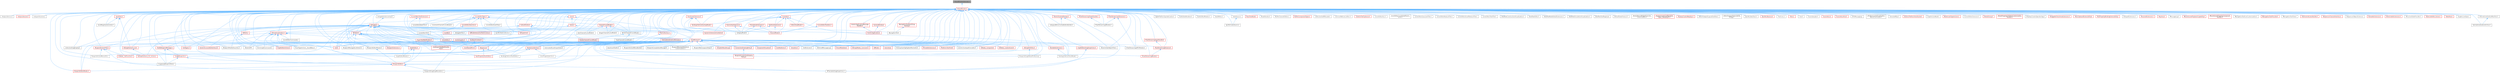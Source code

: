 digraph "SharedPointerInternals.h"
{
 // INTERACTIVE_SVG=YES
 // LATEX_PDF_SIZE
  bgcolor="transparent";
  edge [fontname=Helvetica,fontsize=10,labelfontname=Helvetica,labelfontsize=10];
  node [fontname=Helvetica,fontsize=10,shape=box,height=0.2,width=0.4];
  Node1 [id="Node000001",label="SharedPointerInternals.h",height=0.2,width=0.4,color="gray40", fillcolor="grey60", style="filled", fontcolor="black",tooltip=" "];
  Node1 -> Node2 [id="edge1_Node000001_Node000002",dir="back",color="steelblue1",style="solid",tooltip=" "];
  Node2 [id="Node000002",label="SharedPointer.h",height=0.2,width=0.4,color="red", fillcolor="#FFF0F0", style="filled",URL="$d2/d17/SharedPointer_8h.html",tooltip=" "];
  Node2 -> Node3 [id="edge2_Node000002_Node000003",dir="back",color="steelblue1",style="solid",tooltip=" "];
  Node3 [id="Node000003",label="AnalysisService.h",height=0.2,width=0.4,color="grey40", fillcolor="white", style="filled",URL="$d0/dde/AnalysisService_8h.html",tooltip=" "];
  Node2 -> Node4 [id="edge3_Node000002_Node000004",dir="back",color="steelblue1",style="solid",tooltip=" "];
  Node4 [id="Node000004",label="AnalysisSession.h",height=0.2,width=0.4,color="red", fillcolor="#FFF0F0", style="filled",URL="$d2/dff/AnalysisSession_8h.html",tooltip=" "];
  Node2 -> Node32 [id="edge4_Node000002_Node000032",dir="back",color="steelblue1",style="solid",tooltip=" "];
  Node32 [id="Node000032",label="AnalyzerFactories.h",height=0.2,width=0.4,color="grey40", fillcolor="white", style="filled",URL="$dd/def/AnalyzerFactories_8h.html",tooltip=" "];
  Node2 -> Node33 [id="edge5_Node000002_Node000033",dir="back",color="steelblue1",style="solid",tooltip=" "];
  Node33 [id="Node000033",label="AnimGraphCommands.h",height=0.2,width=0.4,color="grey40", fillcolor="white", style="filled",URL="$d8/d15/AnimGraphCommands_8h.html",tooltip=" "];
  Node2 -> Node34 [id="edge6_Node000002_Node000034",dir="back",color="steelblue1",style="solid",tooltip=" "];
  Node34 [id="Node000034",label="ApplePlatformSymbolication.h",height=0.2,width=0.4,color="grey40", fillcolor="white", style="filled",URL="$d5/d4c/ApplePlatformSymbolication_8h.html",tooltip=" "];
  Node2 -> Node35 [id="edge7_Node000002_Node000035",dir="back",color="steelblue1",style="solid",tooltip=" "];
  Node35 [id="Node000035",label="AssetData.h",height=0.2,width=0.4,color="red", fillcolor="#FFF0F0", style="filled",URL="$d9/d19/AssetData_8h.html",tooltip=" "];
  Node35 -> Node73 [id="edge8_Node000035_Node000073",dir="back",color="steelblue1",style="solid",tooltip=" "];
  Node73 [id="Node000073",label="AssetRegistryGenerator.h",height=0.2,width=0.4,color="grey40", fillcolor="white", style="filled",URL="$df/dd1/AssetRegistryGenerator_8h.html",tooltip=" "];
  Node35 -> Node99 [id="edge9_Node000035_Node000099",dir="back",color="steelblue1",style="solid",tooltip=" "];
  Node99 [id="Node000099",label="CollectionDragDropOp.h",height=0.2,width=0.4,color="grey40", fillcolor="white", style="filled",URL="$d6/d23/CollectionDragDropOp_8h.html",tooltip=" "];
  Node35 -> Node285 [id="edge10_Node000035_Node000285",dir="back",color="steelblue1",style="solid",tooltip=" "];
  Node285 [id="Node000285",label="EdGraphSchema_K2.h",height=0.2,width=0.4,color="red", fillcolor="#FFF0F0", style="filled",URL="$d0/dcf/EdGraphSchema__K2_8h.html",tooltip=" "];
  Node285 -> Node293 [id="edge11_Node000285_Node000293",dir="back",color="steelblue1",style="solid",tooltip=" "];
  Node293 [id="Node000293",label="EdGraphSchema_K2_Actions.h",height=0.2,width=0.4,color="red", fillcolor="#FFF0F0", style="filled",URL="$d8/d9c/EdGraphSchema__K2__Actions_8h.html",tooltip=" "];
  Node2 -> Node73 [id="edge12_Node000002_Node000073",dir="back",color="steelblue1",style="solid",tooltip=" "];
  Node2 -> Node864 [id="edge13_Node000002_Node000864",dir="back",color="steelblue1",style="solid",tooltip=" "];
  Node864 [id="Node000864",label="AssetTypeActions_SoundBase.h",height=0.2,width=0.4,color="grey40", fillcolor="white", style="filled",URL="$db/d4e/AssetTypeActions__SoundBase_8h.html",tooltip=" "];
  Node2 -> Node865 [id="edge14_Node000002_Node000865",dir="back",color="steelblue1",style="solid",tooltip=" "];
  Node865 [id="Node000865",label="AsyncTaskNotification.h",height=0.2,width=0.4,color="red", fillcolor="#FFF0F0", style="filled",URL="$df/d7a/AsyncTaskNotification_8h.html",tooltip=" "];
  Node865 -> Node866 [id="edge15_Node000865_Node000866",dir="back",color="steelblue1",style="solid",tooltip=" "];
  Node866 [id="Node000866",label="CoreAsyncTaskNotification\lImpl.h",height=0.2,width=0.4,color="red", fillcolor="#FFF0F0", style="filled",URL="$dd/d5a/CoreAsyncTaskNotificationImpl_8h.html",tooltip=" "];
  Node2 -> Node876 [id="edge16_Node000002_Node000876",dir="back",color="steelblue1",style="solid",tooltip=" "];
  Node876 [id="Node000876",label="Attribute.h",height=0.2,width=0.4,color="red", fillcolor="#FFF0F0", style="filled",URL="$d4/d08/Attribute_8h.html",tooltip=" "];
  Node876 -> Node865 [id="edge17_Node000876_Node000865",dir="back",color="steelblue1",style="solid",tooltip=" "];
  Node876 -> Node882 [id="edge18_Node000876_Node000882",dir="back",color="steelblue1",style="solid",tooltip=" "];
  Node882 [id="Node000882",label="BlueprintManagedListDetails.h",height=0.2,width=0.4,color="grey40", fillcolor="white", style="filled",URL="$da/d22/BlueprintManagedListDetails_8h.html",tooltip=" "];
  Node876 -> Node883 [id="edge19_Node000876_Node000883",dir="back",color="steelblue1",style="solid",tooltip=" "];
  Node883 [id="Node000883",label="Core.h",height=0.2,width=0.4,color="red", fillcolor="#FFF0F0", style="filled",URL="$d6/dd7/Core_8h.html",tooltip=" "];
  Node876 -> Node866 [id="edge20_Node000876_Node000866",dir="back",color="steelblue1",style="solid",tooltip=" "];
  Node876 -> Node888 [id="edge21_Node000876_Node000888",dir="back",color="steelblue1",style="solid",tooltip=" "];
  Node888 [id="Node000888",label="CoreSharedPCH.h",height=0.2,width=0.4,color="red", fillcolor="#FFF0F0", style="filled",URL="$d8/de5/CoreSharedPCH_8h.html",tooltip=" "];
  Node876 -> Node891 [id="edge22_Node000876_Node000891",dir="back",color="steelblue1",style="solid",tooltip=" "];
  Node891 [id="Node000891",label="CurveEditor.h",height=0.2,width=0.4,color="red", fillcolor="#FFF0F0", style="filled",URL="$d1/d27/CurveEditor_8h.html",tooltip=" "];
  Node876 -> Node1431 [id="edge23_Node000876_Node001431",dir="back",color="steelblue1",style="solid",tooltip=" "];
  Node1431 [id="Node001431",label="DesignerExtension.h",height=0.2,width=0.4,color="red", fillcolor="#FFF0F0", style="filled",URL="$d2/d1b/DesignerExtension_8h.html",tooltip=" "];
  Node876 -> Node1240 [id="edge24_Node000876_Node001240",dir="back",color="steelblue1",style="solid",tooltip=" "];
  Node1240 [id="Node001240",label="GraphEditor.h",height=0.2,width=0.4,color="red", fillcolor="#FFF0F0", style="filled",URL="$dc/dc5/GraphEditor_8h.html",tooltip=" "];
  Node1240 -> Node108 [id="edge25_Node001240_Node000108",dir="back",color="steelblue1",style="solid",tooltip=" "];
  Node108 [id="Node000108",label="BlueprintEditor.h",height=0.2,width=0.4,color="red", fillcolor="#FFF0F0", style="filled",URL="$df/d7d/BlueprintEditor_8h.html",tooltip=" "];
  Node108 -> Node109 [id="edge26_Node000108_Node000109",dir="back",color="steelblue1",style="solid",tooltip=" "];
  Node109 [id="Node000109",label="BPVariableDragDropAction.h",height=0.2,width=0.4,color="grey40", fillcolor="white", style="filled",URL="$dd/d23/BPVariableDragDropAction_8h.html",tooltip=" "];
  Node108 -> Node107 [id="edge27_Node000108_Node000107",dir="back",color="steelblue1",style="solid",tooltip=" "];
  Node107 [id="Node000107",label="BlueprintDragDropMenuItem.h",height=0.2,width=0.4,color="grey40", fillcolor="white", style="filled",URL="$dc/deb/BlueprintDragDropMenuItem_8h.html",tooltip=" "];
  Node108 -> Node110 [id="edge28_Node000108_Node000110",dir="back",color="steelblue1",style="solid",tooltip=" "];
  Node110 [id="Node000110",label="BlueprintEditorModes.h",height=0.2,width=0.4,color="red", fillcolor="#FFF0F0", style="filled",URL="$d9/d70/BlueprintEditorModes_8h.html",tooltip=" "];
  Node1240 -> Node1241 [id="edge29_Node001240_Node001241",dir="back",color="steelblue1",style="solid",tooltip=" "];
  Node1241 [id="Node001241",label="GraphEditorModule.h",height=0.2,width=0.4,color="grey40", fillcolor="white", style="filled",URL="$dc/db9/GraphEditorModule_8h.html",tooltip=" "];
  Node876 -> Node1241 [id="edge30_Node000876_Node001241",dir="back",color="steelblue1",style="solid",tooltip=" "];
  Node2 -> Node3120 [id="edge31_Node000002_Node003120",dir="back",color="steelblue1",style="solid",tooltip=" "];
  Node3120 [id="Node003120",label="AudioDataRenderer.h",height=0.2,width=0.4,color="grey40", fillcolor="white", style="filled",URL="$d2/ddb/AudioDataRenderer_8h.html",tooltip=" "];
  Node2 -> Node607 [id="edge32_Node000002_Node000607",dir="back",color="steelblue1",style="solid",tooltip=" "];
  Node607 [id="Node000607",label="AudioEditorModule.h",height=0.2,width=0.4,color="grey40", fillcolor="white", style="filled",URL="$d4/d28/AudioEditorModule_8h.html",tooltip=" "];
  Node2 -> Node750 [id="edge33_Node000002_Node000750",dir="back",color="steelblue1",style="solid",tooltip=" "];
  Node750 [id="Node000750",label="AudioMeter.h",height=0.2,width=0.4,color="grey40", fillcolor="white", style="filled",URL="$de/db0/AudioMeter_8h.html",tooltip=" "];
  Node2 -> Node3121 [id="edge34_Node000002_Node003121",dir="back",color="steelblue1",style="solid",tooltip=" "];
  Node3121 [id="Node003121",label="AudioSource.h",height=0.2,width=0.4,color="grey40", fillcolor="white", style="filled",URL="$d1/d42/AudioSource_8h.html",tooltip=" "];
  Node3121 -> Node3122 [id="edge35_Node003121_Node003122",dir="back",color="steelblue1",style="solid",tooltip=" "];
  Node3122 [id="Node003122",label="EpicRtcAudioSource.h",height=0.2,width=0.4,color="grey40", fillcolor="white", style="filled",URL="$d5/dfb/EpicRtcAudioSource_8h.html",tooltip=" "];
  Node2 -> Node3123 [id="edge36_Node000002_Node003123",dir="back",color="steelblue1",style="solid",tooltip=" "];
  Node3123 [id="Node003123",label="AutomatedAssetImportData.h",height=0.2,width=0.4,color="grey40", fillcolor="white", style="filled",URL="$dd/d4f/AutomatedAssetImportData_8h.html",tooltip=" "];
  Node2 -> Node109 [id="edge37_Node000002_Node000109",dir="back",color="steelblue1",style="solid",tooltip=" "];
  Node2 -> Node579 [id="edge38_Node000002_Node000579",dir="back",color="steelblue1",style="solid",tooltip=" "];
  Node579 [id="Node000579",label="BaseAssetToolkit.h",height=0.2,width=0.4,color="grey40", fillcolor="white", style="filled",URL="$d4/d85/BaseAssetToolkit_8h.html",tooltip=" "];
  Node2 -> Node3124 [id="edge39_Node000002_Node003124",dir="back",color="steelblue1",style="solid",tooltip=" "];
  Node3124 [id="Node003124",label="BaseTreeNode.h",height=0.2,width=0.4,color="red", fillcolor="#FFF0F0", style="filled",URL="$da/dbe/BaseTreeNode_8h.html",tooltip=" "];
  Node2 -> Node910 [id="edge40_Node000002_Node000910",dir="back",color="steelblue1",style="solid",tooltip=" "];
  Node910 [id="Node000910",label="BezierChannelCurveModel.h",height=0.2,width=0.4,color="grey40", fillcolor="white", style="filled",URL="$d3/d63/BezierChannelCurveModel_8h.html",tooltip=" "];
  Node910 -> Node911 [id="edge41_Node000910_Node000911",dir="back",color="steelblue1",style="solid",tooltip=" "];
  Node911 [id="Node000911",label="DoubleChannelCurveModel.h",height=0.2,width=0.4,color="red", fillcolor="#FFF0F0", style="filled",URL="$d1/d5b/DoubleChannelCurveModel_8h.html",tooltip=" "];
  Node910 -> Node913 [id="edge42_Node000910_Node000913",dir="back",color="steelblue1",style="solid",tooltip=" "];
  Node913 [id="Node000913",label="FloatChannelCurveModel.h",height=0.2,width=0.4,color="grey40", fillcolor="white", style="filled",URL="$d0/d27/FloatChannelCurveModel_8h.html",tooltip=" "];
  Node2 -> Node619 [id="edge43_Node000002_Node000619",dir="back",color="steelblue1",style="solid",tooltip=" "];
  Node619 [id="Node000619",label="BindingLifetimeOverlayModel.h",height=0.2,width=0.4,color="red", fillcolor="#FFF0F0", style="filled",URL="$d2/d69/BindingLifetimeOverlayModel_8h.html",tooltip=" "];
  Node2 -> Node1015 [id="edge44_Node000002_Node001015",dir="back",color="steelblue1",style="solid",tooltip=" "];
  Node1015 [id="Node001015",label="BindingLifetimeTrackEditor.h",height=0.2,width=0.4,color="grey40", fillcolor="white", style="filled",URL="$db/d3c/BindingLifetimeTrackEditor_8h.html",tooltip=" "];
  Node2 -> Node1038 [id="edge45_Node000002_Node001038",dir="back",color="steelblue1",style="solid",tooltip=" "];
  Node1038 [id="Node001038",label="BindingLifetimeTrackModel.h",height=0.2,width=0.4,color="grey40", fillcolor="white", style="filled",URL="$d5/d30/BindingLifetimeTrackModel_8h.html",tooltip=" "];
  Node2 -> Node3128 [id="edge46_Node000002_Node003128",dir="back",color="steelblue1",style="solid",tooltip=" "];
  Node3128 [id="Node003128",label="BlueprintActionFilter.h",height=0.2,width=0.4,color="red", fillcolor="#FFF0F0", style="filled",URL="$d5/d2a/BlueprintActionFilter_8h.html",tooltip=" "];
  Node3128 -> Node106 [id="edge47_Node003128_Node000106",dir="back",color="steelblue1",style="solid",tooltip=" "];
  Node106 [id="Node000106",label="BlueprintActionMenuUtils.h",height=0.2,width=0.4,color="grey40", fillcolor="white", style="filled",URL="$d3/dad/BlueprintActionMenuUtils_8h.html",tooltip=" "];
  Node3128 -> Node107 [id="edge48_Node003128_Node000107",dir="back",color="steelblue1",style="solid",tooltip=" "];
  Node3128 -> Node172 [id="edge49_Node003128_Node000172",dir="back",color="steelblue1",style="solid",tooltip=" "];
  Node172 [id="Node000172",label="K2Node_CallFunction.h",height=0.2,width=0.4,color="red", fillcolor="#FFF0F0", style="filled",URL="$d5/d5f/K2Node__CallFunction_8h.html",tooltip=" "];
  Node2 -> Node104 [id="edge50_Node000002_Node000104",dir="back",color="steelblue1",style="solid",tooltip=" "];
  Node104 [id="Node000104",label="BlueprintActionMenuBuilder.h",height=0.2,width=0.4,color="grey40", fillcolor="white", style="filled",URL="$dd/dea/BlueprintActionMenuBuilder_8h.html",tooltip=" "];
  Node2 -> Node106 [id="edge51_Node000002_Node000106",dir="back",color="steelblue1",style="solid",tooltip=" "];
  Node2 -> Node2023 [id="edge52_Node000002_Node002023",dir="back",color="steelblue1",style="solid",tooltip=" "];
  Node2023 [id="Node002023",label="BlueprintCompilationManager.h",height=0.2,width=0.4,color="grey40", fillcolor="white", style="filled",URL="$dd/db0/BlueprintCompilationManager_8h.html",tooltip=" "];
  Node2 -> Node155 [id="edge53_Node000002_Node000155",dir="back",color="steelblue1",style="solid",tooltip=" "];
  Node155 [id="Node000155",label="BlueprintConnectionDrawing\lPolicy.h",height=0.2,width=0.4,color="red", fillcolor="#FFF0F0", style="filled",URL="$d2/dfc/BlueprintConnectionDrawingPolicy_8h.html",tooltip=" "];
  Node2 -> Node107 [id="edge54_Node000002_Node000107",dir="back",color="steelblue1",style="solid",tooltip=" "];
  Node2 -> Node108 [id="edge55_Node000002_Node000108",dir="back",color="steelblue1",style="solid",tooltip=" "];
  Node2 -> Node110 [id="edge56_Node000002_Node000110",dir="back",color="steelblue1",style="solid",tooltip=" "];
  Node2 -> Node608 [id="edge57_Node000002_Node000608",dir="back",color="steelblue1",style="solid",tooltip=" "];
  Node608 [id="Node000608",label="BlueprintEditorModule.h",height=0.2,width=0.4,color="grey40", fillcolor="white", style="filled",URL="$df/d39/BlueprintEditorModule_8h.html",tooltip=" "];
  Node608 -> Node108 [id="edge58_Node000608_Node000108",dir="back",color="steelblue1",style="solid",tooltip=" "];
  Node2 -> Node3133 [id="edge59_Node000002_Node003133",dir="back",color="steelblue1",style="solid",tooltip=" "];
  Node3133 [id="Node003133",label="BlueprintGraphPanelPinFactory.h",height=0.2,width=0.4,color="grey40", fillcolor="white", style="filled",URL="$d1/d2c/BlueprintGraphPanelPinFactory_8h.html",tooltip=" "];
  Node2 -> Node882 [id="edge60_Node000002_Node000882",dir="back",color="steelblue1",style="solid",tooltip=" "];
  Node2 -> Node3134 [id="edge61_Node000002_Node003134",dir="back",color="steelblue1",style="solid",tooltip=" "];
  Node3134 [id="Node003134",label="BlueprintMemberReference\lCustomization.h",height=0.2,width=0.4,color="grey40", fillcolor="white", style="filled",URL="$dc/dff/BlueprintMemberReferenceCustomization_8h.html",tooltip=" "];
  Node2 -> Node3135 [id="edge62_Node000002_Node003135",dir="back",color="steelblue1",style="solid",tooltip=" "];
  Node3135 [id="Node003135",label="BlueprintNamespaceHelper.h",height=0.2,width=0.4,color="grey40", fillcolor="white", style="filled",URL="$d8/d5c/BlueprintNamespaceHelper_8h.html",tooltip=" "];
  Node2 -> Node120 [id="edge63_Node000002_Node000120",dir="back",color="steelblue1",style="solid",tooltip=" "];
  Node120 [id="Node000120",label="BlueprintPaletteFavorites.h",height=0.2,width=0.4,color="grey40", fillcolor="white", style="filled",URL="$dd/d5a/BlueprintPaletteFavorites_8h.html",tooltip=" "];
  Node2 -> Node914 [id="edge64_Node000002_Node000914",dir="back",color="steelblue1",style="solid",tooltip=" "];
  Node914 [id="Node000914",label="BoolChannelCurveModel.h",height=0.2,width=0.4,color="grey40", fillcolor="white", style="filled",URL="$d0/d51/BoolChannelCurveModel_8h.html",tooltip=" "];
  Node2 -> Node969 [id="edge65_Node000002_Node000969",dir="back",color="steelblue1",style="solid",tooltip=" "];
  Node969 [id="Node000969",label="BoolPropertyTrackEditor.h",height=0.2,width=0.4,color="red", fillcolor="#FFF0F0", style="filled",URL="$db/d07/BoolPropertyTrackEditor_8h.html",tooltip=" "];
  Node2 -> Node3136 [id="edge66_Node000002_Node003136",dir="back",color="steelblue1",style="solid",tooltip=" "];
  Node3136 [id="Node003136",label="BreakIterator.h",height=0.2,width=0.4,color="grey40", fillcolor="white", style="filled",URL="$d3/d8c/BreakIterator_8h.html",tooltip=" "];
  Node2 -> Node2577 [id="edge67_Node000002_Node002577",dir="back",color="steelblue1",style="solid",tooltip=" "];
  Node2577 [id="Node002577",label="BuiltInChannelEditors.h",height=0.2,width=0.4,color="grey40", fillcolor="white", style="filled",URL="$df/daf/BuiltInChannelEditors_8h.html",tooltip=" "];
  Node2 -> Node3137 [id="edge68_Node000002_Node003137",dir="back",color="steelblue1",style="solid",tooltip=" "];
  Node3137 [id="Node003137",label="BuiltInComponentTypes.h",height=0.2,width=0.4,color="red", fillcolor="#FFF0F0", style="filled",URL="$dc/d94/BuiltInComponentTypes_8h.html",tooltip=" "];
  Node2 -> Node1111 [id="edge69_Node000002_Node001111",dir="back",color="steelblue1",style="solid",tooltip=" "];
  Node1111 [id="Node001111",label="CategoryMenuComboButtonBuilder.h",height=0.2,width=0.4,color="grey40", fillcolor="white", style="filled",URL="$df/d7b/CategoryMenuComboButtonBuilder_8h.html",tooltip=" "];
  Node2 -> Node1005 [id="edge70_Node000002_Node001005",dir="back",color="steelblue1",style="solid",tooltip=" "];
  Node1005 [id="Node001005",label="CategoryModel.h",height=0.2,width=0.4,color="grey40", fillcolor="white", style="filled",URL="$db/dfe/CategoryModel_8h.html",tooltip=" "];
  Node2 -> Node909 [id="edge71_Node000002_Node000909",dir="back",color="steelblue1",style="solid",tooltip=" "];
  Node909 [id="Node000909",label="ChannelCurveModel.h",height=0.2,width=0.4,color="red", fillcolor="#FFF0F0", style="filled",URL="$de/dfa/ChannelCurveModel_8h.html",tooltip=" "];
  Node909 -> Node910 [id="edge72_Node000909_Node000910",dir="back",color="steelblue1",style="solid",tooltip=" "];
  Node909 -> Node914 [id="edge73_Node000909_Node000914",dir="back",color="steelblue1",style="solid",tooltip=" "];
  Node909 -> Node916 [id="edge74_Node000909_Node000916",dir="back",color="steelblue1",style="solid",tooltip=" "];
  Node916 [id="Node000916",label="IntegerChannelCurveModel.h",height=0.2,width=0.4,color="grey40", fillcolor="white", style="filled",URL="$df/d26/IntegerChannelCurveModel_8h.html",tooltip=" "];
  Node2 -> Node1006 [id="edge75_Node000002_Node001006",dir="back",color="steelblue1",style="solid",tooltip=" "];
  Node1006 [id="Node001006",label="ChannelModel.h",height=0.2,width=0.4,color="red", fillcolor="#FFF0F0", style="filled",URL="$de/d30/ChannelModel_8h.html",tooltip=" "];
  Node2 -> Node99 [id="edge76_Node000002_Node000099",dir="back",color="steelblue1",style="solid",tooltip=" "];
  Node2 -> Node3141 [id="edge77_Node000002_Node003141",dir="back",color="steelblue1",style="solid",tooltip=" "];
  Node3141 [id="Node003141",label="CollectionOutfitFacade.h",height=0.2,width=0.4,color="grey40", fillcolor="white", style="filled",URL="$dc/db2/CollectionOutfitFacade_8h.html",tooltip=" "];
  Node2 -> Node2583 [id="edge78_Node000002_Node002583",dir="back",color="steelblue1",style="solid",tooltip=" "];
  Node2583 [id="Node002583",label="ColorPropertySection.h",height=0.2,width=0.4,color="grey40", fillcolor="white", style="filled",URL="$d9/d2f/ColorPropertySection_8h.html",tooltip=" "];
  Node2 -> Node3142 [id="edge79_Node000002_Node003142",dir="back",color="steelblue1",style="solid",tooltip=" "];
  Node3142 [id="Node003142",label="CommonNativeListItem.h",height=0.2,width=0.4,color="grey40", fillcolor="white", style="filled",URL="$d9/d85/CommonNativeListItem_8h.html",tooltip=" "];
  Node2 -> Node3006 [id="edge80_Node000002_Node003006",dir="back",color="steelblue1",style="solid",tooltip=" "];
  Node3006 [id="Node003006",label="CompilerResultsLog.h",height=0.2,width=0.4,color="red", fillcolor="#FFF0F0", style="filled",URL="$dc/d68/CompilerResultsLog_8h.html",tooltip=" "];
  Node2 -> Node1535 [id="edge81_Node000002_Node001535",dir="back",color="steelblue1",style="solid",tooltip=" "];
  Node1535 [id="Node001535",label="ComponentVisualizer.h",height=0.2,width=0.4,color="red", fillcolor="#FFF0F0", style="filled",URL="$d3/d9b/ComponentVisualizer_8h.html",tooltip=" "];
  Node2 -> Node154 [id="edge82_Node000002_Node000154",dir="back",color="steelblue1",style="solid",tooltip=" "];
  Node154 [id="Node000154",label="ConnectionDrawingPolicy.h",height=0.2,width=0.4,color="red", fillcolor="#FFF0F0", style="filled",URL="$d5/dc8/ConnectionDrawingPolicy_8h.html",tooltip=" "];
  Node154 -> Node155 [id="edge83_Node000154_Node000155",dir="back",color="steelblue1",style="solid",tooltip=" "];
  Node2 -> Node919 [id="edge84_Node000002_Node000919",dir="back",color="steelblue1",style="solid",tooltip=" "];
  Node919 [id="Node000919",label="ConstraintChannelCurveModel.h",height=0.2,width=0.4,color="grey40", fillcolor="white", style="filled",URL="$d9/d5f/ConstraintChannelCurveModel_8h.html",tooltip=" "];
  Node2 -> Node3143 [id="edge85_Node000002_Node003143",dir="back",color="steelblue1",style="solid",tooltip=" "];
  Node3143 [id="Node003143",label="CookOnTheFlyServer.h",height=0.2,width=0.4,color="red", fillcolor="#FFF0F0", style="filled",URL="$dc/dca/CookOnTheFlyServer_8h.html",tooltip=" "];
  Node2 -> Node883 [id="edge86_Node000002_Node000883",dir="back",color="steelblue1",style="solid",tooltip=" "];
  Node2 -> Node866 [id="edge87_Node000002_Node000866",dir="back",color="steelblue1",style="solid",tooltip=" "];
  Node2 -> Node3144 [id="edge88_Node000002_Node003144",dir="back",color="steelblue1",style="solid",tooltip=" "];
  Node3144 [id="Node003144",label="CoreDelegates.h",height=0.2,width=0.4,color="red", fillcolor="#FFF0F0", style="filled",URL="$d9/dc2/CoreDelegates_8h.html",tooltip=" "];
  Node3144 -> Node883 [id="edge89_Node003144_Node000883",dir="back",color="steelblue1",style="solid",tooltip=" "];
  Node3144 -> Node888 [id="edge90_Node003144_Node000888",dir="back",color="steelblue1",style="solid",tooltip=" "];
  Node2 -> Node3152 [id="edge91_Node000002_Node003152",dir="back",color="steelblue1",style="solid",tooltip=" "];
  Node3152 [id="Node003152",label="CoreMinimal.h",height=0.2,width=0.4,color="red", fillcolor="#FFF0F0", style="filled",URL="$d7/d67/CoreMinimal_8h.html",tooltip=" "];
  Node3152 -> Node33 [id="edge92_Node003152_Node000033",dir="back",color="steelblue1",style="solid",tooltip=" "];
  Node3152 -> Node864 [id="edge93_Node003152_Node000864",dir="back",color="steelblue1",style="solid",tooltip=" "];
  Node3152 -> Node3123 [id="edge94_Node003152_Node003123",dir="back",color="steelblue1",style="solid",tooltip=" "];
  Node3152 -> Node109 [id="edge95_Node003152_Node000109",dir="back",color="steelblue1",style="solid",tooltip=" "];
  Node3152 -> Node579 [id="edge96_Node003152_Node000579",dir="back",color="steelblue1",style="solid",tooltip=" "];
  Node3152 -> Node1015 [id="edge97_Node003152_Node001015",dir="back",color="steelblue1",style="solid",tooltip=" "];
  Node3152 -> Node3128 [id="edge98_Node003152_Node003128",dir="back",color="steelblue1",style="solid",tooltip=" "];
  Node3152 -> Node104 [id="edge99_Node003152_Node000104",dir="back",color="steelblue1",style="solid",tooltip=" "];
  Node3152 -> Node106 [id="edge100_Node003152_Node000106",dir="back",color="steelblue1",style="solid",tooltip=" "];
  Node3152 -> Node2023 [id="edge101_Node003152_Node002023",dir="back",color="steelblue1",style="solid",tooltip=" "];
  Node3152 -> Node155 [id="edge102_Node003152_Node000155",dir="back",color="steelblue1",style="solid",tooltip=" "];
  Node3152 -> Node107 [id="edge103_Node003152_Node000107",dir="back",color="steelblue1",style="solid",tooltip=" "];
  Node3152 -> Node108 [id="edge104_Node003152_Node000108",dir="back",color="steelblue1",style="solid",tooltip=" "];
  Node3152 -> Node110 [id="edge105_Node003152_Node000110",dir="back",color="steelblue1",style="solid",tooltip=" "];
  Node3152 -> Node608 [id="edge106_Node003152_Node000608",dir="back",color="steelblue1",style="solid",tooltip=" "];
  Node3152 -> Node3133 [id="edge107_Node003152_Node003133",dir="back",color="steelblue1",style="solid",tooltip=" "];
  Node3152 -> Node882 [id="edge108_Node003152_Node000882",dir="back",color="steelblue1",style="solid",tooltip=" "];
  Node3152 -> Node3134 [id="edge109_Node003152_Node003134",dir="back",color="steelblue1",style="solid",tooltip=" "];
  Node3152 -> Node3135 [id="edge110_Node003152_Node003135",dir="back",color="steelblue1",style="solid",tooltip=" "];
  Node3152 -> Node120 [id="edge111_Node003152_Node000120",dir="back",color="steelblue1",style="solid",tooltip=" "];
  Node3152 -> Node969 [id="edge112_Node003152_Node000969",dir="back",color="steelblue1",style="solid",tooltip=" "];
  Node3152 -> Node99 [id="edge113_Node003152_Node000099",dir="back",color="steelblue1",style="solid",tooltip=" "];
  Node3152 -> Node3006 [id="edge114_Node003152_Node003006",dir="back",color="steelblue1",style="solid",tooltip=" "];
  Node3152 -> Node1535 [id="edge115_Node003152_Node001535",dir="back",color="steelblue1",style="solid",tooltip=" "];
  Node3152 -> Node154 [id="edge116_Node003152_Node000154",dir="back",color="steelblue1",style="solid",tooltip=" "];
  Node3152 -> Node883 [id="edge117_Node003152_Node000883",dir="back",color="steelblue1",style="solid",tooltip=" "];
  Node3152 -> Node4224 [id="edge118_Node003152_Node004224",dir="back",color="steelblue1",style="solid",tooltip=" "];
  Node4224 [id="Node004224",label="CoreRedirects.h",height=0.2,width=0.4,color="red", fillcolor="#FFF0F0", style="filled",URL="$d1/d15/CoreRedirects_8h.html",tooltip=" "];
  Node3152 -> Node888 [id="edge119_Node003152_Node000888",dir="back",color="steelblue1",style="solid",tooltip=" "];
  Node3152 -> Node4231 [id="edge120_Node003152_Node004231",dir="back",color="steelblue1",style="solid",tooltip=" "];
  Node4231 [id="Node004231",label="Coroutine.h",height=0.2,width=0.4,color="red", fillcolor="#FFF0F0", style="filled",URL="$d9/dfc/Coroutine_8h.html",tooltip=" "];
  Node3152 -> Node1237 [id="edge121_Node003152_Node001237",dir="back",color="steelblue1",style="solid",tooltip=" "];
  Node1237 [id="Node001237",label="CreditsScreen.h",height=0.2,width=0.4,color="grey40", fillcolor="white", style="filled",URL="$d7/db9/CreditsScreen_8h.html",tooltip=" "];
  Node3152 -> Node4373 [id="edge122_Node003152_Node004373",dir="back",color="steelblue1",style="solid",tooltip=" "];
  Node4373 [id="Node004373",label="DeferredMessageLog.h",height=0.2,width=0.4,color="grey40", fillcolor="white", style="filled",URL="$dc/d9e/DeferredMessageLog_8h.html",tooltip=" "];
  Node3152 -> Node1431 [id="edge123_Node003152_Node001431",dir="back",color="steelblue1",style="solid",tooltip=" "];
  Node3152 -> Node1070 [id="edge124_Node003152_Node001070",dir="back",color="steelblue1",style="solid",tooltip=" "];
  Node1070 [id="Node001070",label="DetailsDiff.h",height=0.2,width=0.4,color="grey40", fillcolor="white", style="filled",URL="$de/dfc/DetailsDiff_8h.html",tooltip=" "];
  Node3152 -> Node2568 [id="edge125_Node003152_Node002568",dir="back",color="steelblue1",style="solid",tooltip=" "];
  Node2568 [id="Node002568",label="DetailsViewObjectFilter.h",height=0.2,width=0.4,color="grey40", fillcolor="white", style="filled",URL="$db/d34/DetailsViewObjectFilter_8h.html",tooltip=" "];
  Node3152 -> Node4614 [id="edge126_Node003152_Node004614",dir="back",color="steelblue1",style="solid",tooltip=" "];
  Node4614 [id="Node004614",label="DriverMetaData.h",height=0.2,width=0.4,color="red", fillcolor="#FFF0F0", style="filled",URL="$d2/d6d/DriverMetaData_8h.html",tooltip=" "];
  Node3152 -> Node152 [id="edge127_Node003152_Node000152",dir="back",color="steelblue1",style="solid",tooltip=" "];
  Node152 [id="Node000152",label="EdGraphNode_Comment.h",height=0.2,width=0.4,color="red", fillcolor="#FFF0F0", style="filled",URL="$dd/d88/EdGraphNode__Comment_8h.html",tooltip=" "];
  Node3152 -> Node285 [id="edge128_Node003152_Node000285",dir="back",color="steelblue1",style="solid",tooltip=" "];
  Node3152 -> Node293 [id="edge129_Node003152_Node000293",dir="back",color="steelblue1",style="solid",tooltip=" "];
  Node3152 -> Node4828 [id="edge130_Node003152_Node004828",dir="back",color="steelblue1",style="solid",tooltip=" "];
  Node4828 [id="Node004828",label="EdGraphUtilities.h",height=0.2,width=0.4,color="red", fillcolor="#FFF0F0", style="filled",URL="$da/db8/EdGraphUtilities_8h.html",tooltip=" "];
  Node4828 -> Node3133 [id="edge131_Node004828_Node003133",dir="back",color="steelblue1",style="solid",tooltip=" "];
  Node3152 -> Node593 [id="edge132_Node003152_Node000593",dir="back",color="steelblue1",style="solid",tooltip=" "];
  Node593 [id="Node000593",label="EdMode.h",height=0.2,width=0.4,color="red", fillcolor="#FFF0F0", style="filled",URL="$d9/d84/EdMode_8h.html",tooltip=" "];
  Node3152 -> Node2625 [id="edge133_Node003152_Node002625",dir="back",color="steelblue1",style="solid",tooltip=" "];
  Node2625 [id="Node002625",label="FindInBlueprintManager.h",height=0.2,width=0.4,color="red", fillcolor="#FFF0F0", style="filled",URL="$db/d3b/FindInBlueprintManager_8h.html",tooltip=" "];
  Node2625 -> Node475 [id="edge134_Node002625_Node000475",dir="back",color="steelblue1",style="solid",tooltip=" "];
  Node475 [id="Node000475",label="FindInBlueprints.h",height=0.2,width=0.4,color="red", fillcolor="#FFF0F0", style="filled",URL="$d0/d27/FindInBlueprints_8h.html",tooltip=" "];
  Node475 -> Node108 [id="edge135_Node000475_Node000108",dir="back",color="steelblue1",style="solid",tooltip=" "];
  Node475 -> Node477 [id="edge136_Node000475_Node000477",dir="back",color="steelblue1",style="solid",tooltip=" "];
  Node477 [id="Node000477",label="ImaginaryBlueprintData.h",height=0.2,width=0.4,color="grey40", fillcolor="white", style="filled",URL="$d9/d16/ImaginaryBlueprintData_8h.html",tooltip=" "];
  Node2625 -> Node477 [id="edge137_Node002625_Node000477",dir="back",color="steelblue1",style="solid",tooltip=" "];
  Node3152 -> Node475 [id="edge138_Node003152_Node000475",dir="back",color="steelblue1",style="solid",tooltip=" "];
  Node3152 -> Node4145 [id="edge139_Node003152_Node004145",dir="back",color="steelblue1",style="solid",tooltip=" "];
  Node4145 [id="Node004145",label="FontTypes.h",height=0.2,width=0.4,color="red", fillcolor="#FFF0F0", style="filled",URL="$d9/dd5/FontTypes_8h.html",tooltip=" "];
  Node3152 -> Node6242 [id="edge140_Node003152_Node006242",dir="back",color="steelblue1",style="solid",tooltip=" "];
  Node6242 [id="Node006242",label="GenericAccessibleInterfaces.h",height=0.2,width=0.4,color="red", fillcolor="#FFF0F0", style="filled",URL="$d9/dbb/GenericAccessibleInterfaces_8h.html",tooltip=" "];
  Node3152 -> Node6258 [id="edge141_Node003152_Node006258",dir="back",color="steelblue1",style="solid",tooltip=" "];
  Node6258 [id="Node006258",label="Geometry.h",height=0.2,width=0.4,color="red", fillcolor="#FFF0F0", style="filled",URL="$d3/d8b/Geometry_8h.html",tooltip=" "];
  Node3152 -> Node1240 [id="edge142_Node003152_Node001240",dir="back",color="steelblue1",style="solid",tooltip=" "];
  Node3152 -> Node967 [id="edge143_Node003152_Node000967",dir="back",color="steelblue1",style="solid",tooltip=" "];
  Node967 [id="Node000967",label="GraphEditorActions.h",height=0.2,width=0.4,color="red", fillcolor="#FFF0F0", style="filled",URL="$db/df3/GraphEditorActions_8h.html",tooltip=" "];
  Node3152 -> Node479 [id="edge144_Node003152_Node000479",dir="back",color="steelblue1",style="solid",tooltip=" "];
  Node479 [id="Node000479",label="GraphEditorDragDropAction.h",height=0.2,width=0.4,color="red", fillcolor="#FFF0F0", style="filled",URL="$d7/d19/GraphEditorDragDropAction_8h.html",tooltip=" "];
  Node479 -> Node109 [id="edge145_Node000479_Node000109",dir="back",color="steelblue1",style="solid",tooltip=" "];
  Node3152 -> Node1241 [id="edge146_Node003152_Node001241",dir="back",color="steelblue1",style="solid",tooltip=" "];
  Node3152 -> Node2663 [id="edge147_Node003152_Node002663",dir="back",color="steelblue1",style="solid",tooltip=" "];
  Node2663 [id="Node002663",label="HLSLSyntaxHighlighterMarshaller.h",height=0.2,width=0.4,color="grey40", fillcolor="white", style="filled",URL="$d1/dbb/HLSLSyntaxHighlighterMarshaller_8h.html",tooltip=" "];
  Node3152 -> Node6558 [id="edge148_Node003152_Node006558",dir="back",color="steelblue1",style="solid",tooltip=" "];
  Node6558 [id="Node006558",label="IPinnableExtension.h",height=0.2,width=0.4,color="red", fillcolor="#FFF0F0", style="filled",URL="$d0/d1f/IPinnableExtension_8h.html",tooltip=" "];
  Node3152 -> Node5159 [id="edge149_Node003152_Node005159",dir="back",color="steelblue1",style="solid",tooltip=" "];
  Node5159 [id="Node005159",label="IPixelStreaming2RTCModule.h",height=0.2,width=0.4,color="grey40", fillcolor="white", style="filled",URL="$db/dab/IPixelStreaming2RTCModule_8h.html",tooltip=" "];
  Node3152 -> Node1145 [id="edge150_Node003152_Node001145",dir="back",color="steelblue1",style="solid",tooltip=" "];
  Node1145 [id="Node001145",label="IPixelStreamingModule.h",height=0.2,width=0.4,color="red", fillcolor="#FFF0F0", style="filled",URL="$d2/d87/IPixelStreamingModule_8h.html",tooltip=" "];
  Node3152 -> Node1144 [id="edge151_Node003152_Node001144",dir="back",color="steelblue1",style="solid",tooltip=" "];
  Node1144 [id="Node001144",label="IPixelStreamingStreamer.h",height=0.2,width=0.4,color="red", fillcolor="#FFF0F0", style="filled",URL="$d8/d28/IPixelStreamingStreamer_8h.html",tooltip=" "];
  Node1144 -> Node1145 [id="edge152_Node001144_Node001145",dir="back",color="steelblue1",style="solid",tooltip=" "];
  Node3152 -> Node6562 [id="edge153_Node003152_Node006562",dir="back",color="steelblue1",style="solid",tooltip=" "];
  Node6562 [id="Node006562",label="IPlatformTextField.h",height=0.2,width=0.4,color="red", fillcolor="#FFF0F0", style="filled",URL="$d3/d6e/IPlatformTextField_8h.html",tooltip=" "];
  Node3152 -> Node2573 [id="edge154_Node003152_Node002573",dir="back",color="steelblue1",style="solid",tooltip=" "];
  Node2573 [id="Node002573",label="ISequencer.h",height=0.2,width=0.4,color="red", fillcolor="#FFF0F0", style="filled",URL="$d7/d1d/ISequencer_8h.html",tooltip=" "];
  Node2573 -> Node1015 [id="edge155_Node002573_Node001015",dir="back",color="steelblue1",style="solid",tooltip=" "];
  Node2573 -> Node969 [id="edge156_Node002573_Node000969",dir="back",color="steelblue1",style="solid",tooltip=" "];
  Node3152 -> Node2581 [id="edge157_Node003152_Node002581",dir="back",color="steelblue1",style="solid",tooltip=" "];
  Node2581 [id="Node002581",label="ISequencerSection.h",height=0.2,width=0.4,color="red", fillcolor="#FFF0F0", style="filled",URL="$d7/d4b/ISequencerSection_8h.html",tooltip=" "];
  Node2581 -> Node1015 [id="edge158_Node002581_Node001015",dir="back",color="steelblue1",style="solid",tooltip=" "];
  Node2581 -> Node969 [id="edge159_Node002581_Node000969",dir="back",color="steelblue1",style="solid",tooltip=" "];
  Node2581 -> Node2583 [id="edge160_Node002581_Node002583",dir="back",color="steelblue1",style="solid",tooltip=" "];
  Node3152 -> Node6590 [id="edge161_Node003152_Node006590",dir="back",color="steelblue1",style="solid",tooltip=" "];
  Node6590 [id="Node006590",label="ISortableExtension.h",height=0.2,width=0.4,color="red", fillcolor="#FFF0F0", style="filled",URL="$dc/d6b/ISortableExtension_8h.html",tooltip=" "];
  Node6590 -> Node1038 [id="edge162_Node006590_Node001038",dir="back",color="steelblue1",style="solid",tooltip=" "];
  Node3152 -> Node477 [id="edge163_Node003152_Node000477",dir="back",color="steelblue1",style="solid",tooltip=" "];
  Node3152 -> Node6638 [id="edge164_Node003152_Node006638",dir="back",color="steelblue1",style="solid",tooltip=" "];
  Node6638 [id="Node006638",label="JsonArchiveInputFormatter.h",height=0.2,width=0.4,color="grey40", fillcolor="white", style="filled",URL="$d7/dac/JsonArchiveInputFormatter_8h.html",tooltip=" "];
  Node3152 -> Node172 [id="edge165_Node003152_Node000172",dir="back",color="steelblue1",style="solid",tooltip=" "];
  Node3152 -> Node192 [id="edge166_Node003152_Node000192",dir="back",color="steelblue1",style="solid",tooltip=" "];
  Node192 [id="Node000192",label="K2Node_Composite.h",height=0.2,width=0.4,color="red", fillcolor="#FFF0F0", style="filled",URL="$d9/d9a/K2Node__Composite_8h.html",tooltip=" "];
  Node3152 -> Node198 [id="edge167_Node003152_Node000198",dir="back",color="steelblue1",style="solid",tooltip=" "];
  Node198 [id="Node000198",label="K2Node_CustomEvent.h",height=0.2,width=0.4,color="red", fillcolor="#FFF0F0", style="filled",URL="$d1/d06/K2Node__CustomEvent_8h.html",tooltip=" "];
  Node2 -> Node5176 [id="edge168_Node000002_Node005176",dir="back",color="steelblue1",style="solid",tooltip=" "];
  Node5176 [id="Node005176",label="CoreNet.h",height=0.2,width=0.4,color="red", fillcolor="#FFF0F0", style="filled",URL="$da/d1a/CoreNet_8h.html",tooltip=" "];
  Node2 -> Node4224 [id="edge169_Node000002_Node004224",dir="back",color="steelblue1",style="solid",tooltip=" "];
  Node2 -> Node888 [id="edge170_Node000002_Node000888",dir="back",color="steelblue1",style="solid",tooltip=" "];
  Node2 -> Node4231 [id="edge171_Node000002_Node004231",dir="back",color="steelblue1",style="solid",tooltip=" "];
  Node2 -> Node1237 [id="edge172_Node000002_Node001237",dir="back",color="steelblue1",style="solid",tooltip=" "];
  Node2 -> Node7399 [id="edge173_Node000002_Node007399",dir="back",color="steelblue1",style="solid",tooltip=" "];
  Node7399 [id="Node007399",label="CulturePointer.h",height=0.2,width=0.4,color="red", fillcolor="#FFF0F0", style="filled",URL="$d6/dbe/CulturePointer_8h.html",tooltip=" "];
  Node7399 -> Node883 [id="edge174_Node007399_Node000883",dir="back",color="steelblue1",style="solid",tooltip=" "];
  Node7399 -> Node3152 [id="edge175_Node007399_Node003152",dir="back",color="steelblue1",style="solid",tooltip=" "];
  Node7399 -> Node888 [id="edge176_Node007399_Node000888",dir="back",color="steelblue1",style="solid",tooltip=" "];
  Node7399 -> Node7404 [id="edge177_Node007399_Node007404",dir="back",color="steelblue1",style="solid",tooltip=" "];
  Node7404 [id="Node007404",label="Internationalization.h",height=0.2,width=0.4,color="red", fillcolor="#FFF0F0", style="filled",URL="$da/de4/Internationalization_8h.html",tooltip=" "];
  Node7404 -> Node33 [id="edge178_Node007404_Node000033",dir="back",color="steelblue1",style="solid",tooltip=" "];
  Node7404 -> Node864 [id="edge179_Node007404_Node000864",dir="back",color="steelblue1",style="solid",tooltip=" "];
  Node7404 -> Node108 [id="edge180_Node007404_Node000108",dir="back",color="steelblue1",style="solid",tooltip=" "];
  Node7404 -> Node110 [id="edge181_Node007404_Node000110",dir="back",color="steelblue1",style="solid",tooltip=" "];
  Node7404 -> Node883 [id="edge182_Node007404_Node000883",dir="back",color="steelblue1",style="solid",tooltip=" "];
  Node7404 -> Node3152 [id="edge183_Node007404_Node003152",dir="back",color="steelblue1",style="solid",tooltip=" "];
  Node7404 -> Node888 [id="edge184_Node007404_Node000888",dir="back",color="steelblue1",style="solid",tooltip=" "];
  Node7404 -> Node2696 [id="edge185_Node007404_Node002696",dir="back",color="steelblue1",style="solid",tooltip=" "];
  Node2696 [id="Node002696",label="CurveEditorCommands.h",height=0.2,width=0.4,color="grey40", fillcolor="white", style="filled",URL="$d5/d47/CurveEditorCommands_8h.html",tooltip=" "];
  Node7404 -> Node293 [id="edge186_Node007404_Node000293",dir="back",color="steelblue1",style="solid",tooltip=" "];
  Node7404 -> Node967 [id="edge187_Node007404_Node000967",dir="back",color="steelblue1",style="solid",tooltip=" "];
  Node2 -> Node891 [id="edge188_Node000002_Node000891",dir="back",color="steelblue1",style="solid",tooltip=" "];
  Node2 -> Node7757 [id="edge189_Node000002_Node007757",dir="back",color="steelblue1",style="solid",tooltip=" "];
  Node7757 [id="Node007757",label="CurveEditorAxis.h",height=0.2,width=0.4,color="grey40", fillcolor="white", style="filled",URL="$da/d48/CurveEditorAxis_8h.html",tooltip=" "];
  Node2 -> Node893 [id="edge190_Node000002_Node000893",dir="back",color="steelblue1",style="solid",tooltip=" "];
  Node893 [id="Node000893",label="CurveEditorBakeFilter.h",height=0.2,width=0.4,color="grey40", fillcolor="white", style="filled",URL="$dd/d47/CurveEditorBakeFilter_8h.html",tooltip=" "];
  Node2 -> Node2696 [id="edge191_Node000002_Node002696",dir="back",color="steelblue1",style="solid",tooltip=" "];
  Node2 -> Node4268 [id="edge192_Node000002_Node004268",dir="back",color="steelblue1",style="solid",tooltip=" "];
  Node4268 [id="Node004268",label="CurveEditorCurveDrawParams\lCache.h",height=0.2,width=0.4,color="grey40", fillcolor="white", style="filled",URL="$df/d12/CurveEditorCurveDrawParamsCache_8h.html",tooltip=" "];
  Node2 -> Node894 [id="edge193_Node000002_Node000894",dir="back",color="steelblue1",style="solid",tooltip=" "];
  Node894 [id="Node000894",label="CurveEditorEulerFilter.h",height=0.2,width=0.4,color="grey40", fillcolor="white", style="filled",URL="$d1/d0e/CurveEditorEulerFilter_8h.html",tooltip=" "];
  Node2 -> Node895 [id="edge194_Node000002_Node000895",dir="back",color="steelblue1",style="solid",tooltip=" "];
  Node895 [id="Node000895",label="CurveEditorGaussianFilter.h",height=0.2,width=0.4,color="grey40", fillcolor="white", style="filled",URL="$d1/de6/CurveEditorGaussianFilter_8h.html",tooltip=" "];
  Node2 -> Node896 [id="edge195_Node000002_Node000896",dir="back",color="steelblue1",style="solid",tooltip=" "];
  Node896 [id="Node000896",label="CurveEditorReduceFilter.h",height=0.2,width=0.4,color="grey40", fillcolor="white", style="filled",URL="$d4/d9f/CurveEditorReduceFilter_8h.html",tooltip=" "];
  Node2 -> Node5895 [id="edge196_Node000002_Node005895",dir="back",color="steelblue1",style="solid",tooltip=" "];
  Node5895 [id="Node005895",label="CurveEditorSelection.h",height=0.2,width=0.4,color="red", fillcolor="#FFF0F0", style="filled",URL="$d3/def/CurveEditorSelection_8h.html",tooltip=" "];
  Node5895 -> Node891 [id="edge197_Node005895_Node000891",dir="back",color="steelblue1",style="solid",tooltip=" "];
  Node2 -> Node897 [id="edge198_Node000002_Node000897",dir="back",color="steelblue1",style="solid",tooltip=" "];
  Node897 [id="Node000897",label="CurveEditorSmartReduceFilter.h",height=0.2,width=0.4,color="grey40", fillcolor="white", style="filled",URL="$d9/d5a/CurveEditorSmartReduceFilter_8h.html",tooltip=" "];
  Node2 -> Node5904 [id="edge199_Node000002_Node005904",dir="back",color="steelblue1",style="solid",tooltip=" "];
  Node5904 [id="Node005904",label="CurveEditorTree.h",height=0.2,width=0.4,color="grey40", fillcolor="white", style="filled",URL="$dc/d32/CurveEditorTree_8h.html",tooltip=" "];
  Node5904 -> Node891 [id="edge200_Node005904_Node000891",dir="back",color="steelblue1",style="solid",tooltip=" "];
  Node2 -> Node7569 [id="edge201_Node000002_Node007569",dir="back",color="steelblue1",style="solid",tooltip=" "];
  Node7569 [id="Node007569",label="CurveEditorTreeFilter.h",height=0.2,width=0.4,color="grey40", fillcolor="white", style="filled",URL="$d6/dcd/CurveEditorTreeFilter_8h.html",tooltip=" "];
  Node2 -> Node5897 [id="edge202_Node000002_Node005897",dir="back",color="steelblue1",style="solid",tooltip=" "];
  Node5897 [id="Node005897",label="CurveEditorTypes.h",height=0.2,width=0.4,color="red", fillcolor="#FFF0F0", style="filled",URL="$d8/d5c/CurveEditorTypes_8h.html",tooltip=" "];
  Node5897 -> Node910 [id="edge203_Node005897_Node000910",dir="back",color="steelblue1",style="solid",tooltip=" "];
  Node5897 -> Node909 [id="edge204_Node005897_Node000909",dir="back",color="steelblue1",style="solid",tooltip=" "];
  Node5897 -> Node919 [id="edge205_Node005897_Node000919",dir="back",color="steelblue1",style="solid",tooltip=" "];
  Node5897 -> Node891 [id="edge206_Node005897_Node000891",dir="back",color="steelblue1",style="solid",tooltip=" "];
  Node5897 -> Node893 [id="edge207_Node005897_Node000893",dir="back",color="steelblue1",style="solid",tooltip=" "];
  Node5897 -> Node894 [id="edge208_Node005897_Node000894",dir="back",color="steelblue1",style="solid",tooltip=" "];
  Node5897 -> Node5895 [id="edge209_Node005897_Node005895",dir="back",color="steelblue1",style="solid",tooltip=" "];
  Node5897 -> Node5904 [id="edge210_Node005897_Node005904",dir="back",color="steelblue1",style="solid",tooltip=" "];
  Node2 -> Node7758 [id="edge211_Node000002_Node007758",dir="back",color="steelblue1",style="solid",tooltip=" "];
  Node7758 [id="Node007758",label="DataflowConstructionVisualization.h",height=0.2,width=0.4,color="grey40", fillcolor="white", style="filled",URL="$d1/d68/DataflowConstructionVisualization_8h.html",tooltip=" "];
  Node2 -> Node122 [id="edge212_Node000002_Node000122",dir="back",color="steelblue1",style="solid",tooltip=" "];
  Node122 [id="Node000122",label="DataflowEditor.h",height=0.2,width=0.4,color="grey40", fillcolor="white", style="filled",URL="$d9/d93/DataflowEditor_8h.html",tooltip=" "];
  Node2 -> Node1171 [id="edge213_Node000002_Node001171",dir="back",color="steelblue1",style="solid",tooltip=" "];
  Node1171 [id="Node001171",label="DataflowNodeDetailExtension.h",height=0.2,width=0.4,color="grey40", fillcolor="white", style="filled",URL="$d5/d08/DataflowNodeDetailExtension_8h.html",tooltip=" "];
  Node2 -> Node7572 [id="edge214_Node000002_Node007572",dir="back",color="steelblue1",style="solid",tooltip=" "];
  Node7572 [id="Node007572",label="DataflowSimulationVisualization.h",height=0.2,width=0.4,color="grey40", fillcolor="white", style="filled",URL="$d2/d11/DataflowSimulationVisualization_8h.html",tooltip=" "];
  Node2 -> Node7134 [id="edge215_Node000002_Node007134",dir="back",color="steelblue1",style="solid",tooltip=" "];
  Node7134 [id="Node007134",label="DataflowToolRegistry.h",height=0.2,width=0.4,color="grey40", fillcolor="white", style="filled",URL="$d2/d3a/DataflowToolRegistry_8h.html",tooltip=" "];
  Node2 -> Node6972 [id="edge216_Node000002_Node006972",dir="back",color="steelblue1",style="solid",tooltip=" "];
  Node6972 [id="Node006972",label="DefaultDataProtocol.h",height=0.2,width=0.4,color="grey40", fillcolor="white", style="filled",URL="$df/d6f/DefaultDataProtocol_8h.html",tooltip=" "];
  Node2 -> Node4373 [id="edge217_Node000002_Node004373",dir="back",color="steelblue1",style="solid",tooltip=" "];
  Node2 -> Node7759 [id="edge218_Node000002_Node007759",dir="back",color="steelblue1",style="solid",tooltip=" "];
  Node7759 [id="Node007759",label="Delegate.h",height=0.2,width=0.4,color="red", fillcolor="#FFF0F0", style="filled",URL="$d4/d80/Delegate_8h.html",tooltip=" "];
  Node7759 -> Node865 [id="edge219_Node007759_Node000865",dir="back",color="steelblue1",style="solid",tooltip=" "];
  Node7759 -> Node876 [id="edge220_Node007759_Node000876",dir="back",color="steelblue1",style="solid",tooltip=" "];
  Node7759 -> Node3128 [id="edge221_Node007759_Node003128",dir="back",color="steelblue1",style="solid",tooltip=" "];
  Node7759 -> Node108 [id="edge222_Node007759_Node000108",dir="back",color="steelblue1",style="solid",tooltip=" "];
  Node7759 -> Node608 [id="edge223_Node007759_Node000608",dir="back",color="steelblue1",style="solid",tooltip=" "];
  Node7759 -> Node882 [id="edge224_Node007759_Node000882",dir="back",color="steelblue1",style="solid",tooltip=" "];
  Node7759 -> Node120 [id="edge225_Node007759_Node000120",dir="back",color="steelblue1",style="solid",tooltip=" "];
  Node7759 -> Node969 [id="edge226_Node007759_Node000969",dir="back",color="steelblue1",style="solid",tooltip=" "];
  Node7759 -> Node883 [id="edge227_Node007759_Node000883",dir="back",color="steelblue1",style="solid",tooltip=" "];
  Node7759 -> Node866 [id="edge228_Node007759_Node000866",dir="back",color="steelblue1",style="solid",tooltip=" "];
  Node7759 -> Node3144 [id="edge229_Node007759_Node003144",dir="back",color="steelblue1",style="solid",tooltip=" "];
  Node7759 -> Node3152 [id="edge230_Node007759_Node003152",dir="back",color="steelblue1",style="solid",tooltip=" "];
  Node7759 -> Node5176 [id="edge231_Node007759_Node005176",dir="back",color="steelblue1",style="solid",tooltip=" "];
  Node7759 -> Node888 [id="edge232_Node007759_Node000888",dir="back",color="steelblue1",style="solid",tooltip=" "];
  Node7759 -> Node891 [id="edge233_Node007759_Node000891",dir="back",color="steelblue1",style="solid",tooltip=" "];
  Node7759 -> Node5904 [id="edge234_Node007759_Node005904",dir="back",color="steelblue1",style="solid",tooltip=" "];
  Node7759 -> Node7776 [id="edge235_Node007759_Node007776",dir="back",color="steelblue1",style="solid",tooltip=" "];
  Node7776 [id="Node007776",label="DelegateFilter.h",height=0.2,width=0.4,color="grey40", fillcolor="white", style="filled",URL="$d8/dad/DelegateFilter_8h.html",tooltip=" "];
  Node7759 -> Node1070 [id="edge236_Node007759_Node001070",dir="back",color="steelblue1",style="solid",tooltip=" "];
  Node7759 -> Node1069 [id="edge237_Node007759_Node001069",dir="back",color="steelblue1",style="solid",tooltip=" "];
  Node1069 [id="Node001069",label="DiffUtils.h",height=0.2,width=0.4,color="red", fillcolor="#FFF0F0", style="filled",URL="$d4/d91/DiffUtils_8h.html",tooltip=" "];
  Node1069 -> Node1070 [id="edge238_Node001069_Node001070",dir="back",color="steelblue1",style="solid",tooltip=" "];
  Node7759 -> Node7777 [id="edge239_Node007759_Node007777",dir="back",color="steelblue1",style="solid",tooltip=" "];
  Node7777 [id="Node007777",label="DynamicExtensionContainer.h",height=0.2,width=0.4,color="red", fillcolor="#FFF0F0", style="filled",URL="$db/d88/DynamicExtensionContainer_8h.html",tooltip=" "];
  Node7759 -> Node563 [id="edge240_Node007759_Node000563",dir="back",color="steelblue1",style="solid",tooltip=" "];
  Node563 [id="Node000563",label="EdModeInteractiveToolsContext.h",height=0.2,width=0.4,color="red", fillcolor="#FFF0F0", style="filled",URL="$d7/da4/EdModeInteractiveToolsContext_8h.html",tooltip=" "];
  Node7759 -> Node7796 [id="edge241_Node007759_Node007796",dir="back",color="steelblue1",style="solid",tooltip=" "];
  Node7796 [id="Node007796",label="EpicRtcStatsCollector.h",height=0.2,width=0.4,color="grey40", fillcolor="white", style="filled",URL="$d9/da6/EpicRtcStatsCollector_8h.html",tooltip=" "];
  Node7759 -> Node7797 [id="edge242_Node007759_Node007797",dir="back",color="steelblue1",style="solid",tooltip=" "];
  Node7797 [id="Node007797",label="FilterCollection.h",height=0.2,width=0.4,color="red", fillcolor="#FFF0F0", style="filled",URL="$df/d4c/FilterCollection_8h.html",tooltip=" "];
  Node7797 -> Node888 [id="edge243_Node007797_Node000888",dir="back",color="steelblue1",style="solid",tooltip=" "];
  Node7759 -> Node2625 [id="edge244_Node007759_Node002625",dir="back",color="steelblue1",style="solid",tooltip=" "];
  Node7759 -> Node475 [id="edge245_Node007759_Node000475",dir="back",color="steelblue1",style="solid",tooltip=" "];
  Node7759 -> Node4145 [id="edge246_Node007759_Node004145",dir="back",color="steelblue1",style="solid",tooltip=" "];
  Node7759 -> Node6242 [id="edge247_Node007759_Node006242",dir="back",color="steelblue1",style="solid",tooltip=" "];
  Node7759 -> Node7534 [id="edge248_Node007759_Node007534",dir="back",color="steelblue1",style="solid",tooltip=" "];
  Node7534 [id="Node007534",label="GenericApplication.h",height=0.2,width=0.4,color="red", fillcolor="#FFF0F0", style="filled",URL="$d2/d23/GenericApplication_8h.html",tooltip=" "];
  Node7759 -> Node1240 [id="edge249_Node007759_Node001240",dir="back",color="steelblue1",style="solid",tooltip=" "];
  Node7759 -> Node1241 [id="edge250_Node007759_Node001241",dir="back",color="steelblue1",style="solid",tooltip=" "];
  Node7759 -> Node1104 [id="edge251_Node007759_Node001104",dir="back",color="steelblue1",style="solid",tooltip=" "];
  Node1104 [id="Node001104",label="INavigationTool.h",height=0.2,width=0.4,color="grey40", fillcolor="white", style="filled",URL="$df/d66/INavigationTool_8h.html",tooltip=" "];
  Node7759 -> Node2573 [id="edge252_Node007759_Node002573",dir="back",color="steelblue1",style="solid",tooltip=" "];
  Node7759 -> Node477 [id="edge253_Node007759_Node000477",dir="back",color="steelblue1",style="solid",tooltip=" "];
  Node7759 -> Node7404 [id="edge254_Node007759_Node007404",dir="back",color="steelblue1",style="solid",tooltip=" "];
  Node7759 -> Node6434 [id="edge255_Node007759_Node006434",dir="back",color="steelblue1",style="solid",tooltip=" "];
  Node6434 [id="Node006434",label="IoDispatcher.h",height=0.2,width=0.4,color="red", fillcolor="#FFF0F0", style="filled",URL="$d8/d3c/IoDispatcher_8h.html",tooltip=" "];
  Node2 -> Node7776 [id="edge256_Node000002_Node007776",dir="back",color="steelblue1",style="solid",tooltip=" "];
  Node2 -> Node7994 [id="edge257_Node000002_Node007994",dir="back",color="steelblue1",style="solid",tooltip=" "];
  Node7994 [id="Node007994",label="DelegateInstancesImpl.h",height=0.2,width=0.4,color="grey40", fillcolor="white", style="filled",URL="$d5/dc6/DelegateInstancesImpl_8h.html",tooltip=" "];
  Node7994 -> Node7759 [id="edge258_Node007994_Node007759",dir="back",color="steelblue1",style="solid",tooltip=" "];
  Node2 -> Node1431 [id="edge259_Node000002_Node001431",dir="back",color="steelblue1",style="solid",tooltip=" "];
  Node2 -> Node1070 [id="edge260_Node000002_Node001070",dir="back",color="steelblue1",style="solid",tooltip=" "];
  Node2 -> Node2567 [id="edge261_Node000002_Node002567",dir="back",color="steelblue1",style="solid",tooltip=" "];
  Node2567 [id="Node002567",label="DetailsDisplayManager.h",height=0.2,width=0.4,color="red", fillcolor="#FFF0F0", style="filled",URL="$d3/db6/DetailsDisplayManager_8h.html",tooltip=" "];
  Node2567 -> Node1111 [id="edge262_Node002567_Node001111",dir="back",color="steelblue1",style="solid",tooltip=" "];
  Node2567 -> Node2568 [id="edge263_Node002567_Node002568",dir="back",color="steelblue1",style="solid",tooltip=" "];
  Node2 -> Node7995 [id="edge264_Node000002_Node007995",dir="back",color="steelblue1",style="solid",tooltip=" "];
  Node7995 [id="Node007995",label="DetailsNameWidgetOverride\lCustomization.h",height=0.2,width=0.4,color="grey40", fillcolor="white", style="filled",URL="$d5/da2/DetailsNameWidgetOverrideCustomization_8h.html",tooltip=" "];
  Node2 -> Node2568 [id="edge265_Node000002_Node002568",dir="back",color="steelblue1",style="solid",tooltip=" "];
  Node2 -> Node1069 [id="edge266_Node000002_Node001069",dir="back",color="steelblue1",style="solid",tooltip=" "];
  Node2 -> Node6071 [id="edge267_Node000002_Node006071",dir="back",color="steelblue1",style="solid",tooltip=" "];
  Node6071 [id="Node006071",label="DisplayClusterConfiguration\lTypes_MediaSync.h",height=0.2,width=0.4,color="red", fillcolor="#FFF0F0", style="filled",URL="$de/d48/DisplayClusterConfigurationTypes__MediaSync_8h.html",tooltip=" "];
  Node2 -> Node4445 [id="edge268_Node000002_Node004445",dir="back",color="steelblue1",style="solid",tooltip=" "];
  Node4445 [id="Node004445",label="DisplayClusterWarpEye.h",height=0.2,width=0.4,color="red", fillcolor="#FFF0F0", style="filled",URL="$d0/da6/DisplayClusterWarpEye_8h.html",tooltip=" "];
  Node2 -> Node911 [id="edge269_Node000002_Node000911",dir="back",color="steelblue1",style="solid",tooltip=" "];
  Node2 -> Node4614 [id="edge270_Node000002_Node004614",dir="back",color="steelblue1",style="solid",tooltip=" "];
  Node2 -> Node7777 [id="edge271_Node000002_Node007777",dir="back",color="steelblue1",style="solid",tooltip=" "];
  Node2 -> Node152 [id="edge272_Node000002_Node000152",dir="back",color="steelblue1",style="solid",tooltip=" "];
  Node2 -> Node285 [id="edge273_Node000002_Node000285",dir="back",color="steelblue1",style="solid",tooltip=" "];
  Node2 -> Node293 [id="edge274_Node000002_Node000293",dir="back",color="steelblue1",style="solid",tooltip=" "];
  Node2 -> Node4828 [id="edge275_Node000002_Node004828",dir="back",color="steelblue1",style="solid",tooltip=" "];
  Node2 -> Node593 [id="edge276_Node000002_Node000593",dir="back",color="steelblue1",style="solid",tooltip=" "];
  Node2 -> Node563 [id="edge277_Node000002_Node000563",dir="back",color="steelblue1",style="solid",tooltip=" "];
  Node2 -> Node5086 [id="edge278_Node000002_Node005086",dir="back",color="steelblue1",style="solid",tooltip=" "];
  Node5086 [id="Node005086",label="EditorViewModel.h",height=0.2,width=0.4,color="red", fillcolor="#FFF0F0", style="filled",URL="$da/d6b/EditorViewModel_8h.html",tooltip=" "];
  Node2 -> Node582 [id="edge279_Node000002_Node000582",dir="back",color="steelblue1",style="solid",tooltip=" "];
  Node582 [id="Node000582",label="EditorViewportLayoutOnePane.h",height=0.2,width=0.4,color="grey40", fillcolor="white", style="filled",URL="$d2/da6/EditorViewportLayoutOnePane_8h.html",tooltip=" "];
  Node2 -> Node7576 [id="edge280_Node000002_Node007576",dir="back",color="steelblue1",style="solid",tooltip=" "];
  Node7576 [id="Node007576",label="EditorViewportSelectability\lBridge.h",height=0.2,width=0.4,color="grey40", fillcolor="white", style="filled",URL="$d1/dbb/EditorViewportSelectabilityBridge_8h.html",tooltip=" "];
  Node2 -> Node3122 [id="edge281_Node000002_Node003122",dir="back",color="steelblue1",style="solid",tooltip=" "];
  Node2 -> Node6973 [id="edge282_Node000002_Node006973",dir="back",color="steelblue1",style="solid",tooltip=" "];
  Node6973 [id="Node006973",label="EpicRtcDataTrack.h",height=0.2,width=0.4,color="grey40", fillcolor="white", style="filled",URL="$d4/dcc/EpicRtcDataTrack_8h.html",tooltip=" "];
  Node2 -> Node5746 [id="edge283_Node000002_Node005746",dir="back",color="steelblue1",style="solid",tooltip=" "];
  Node5746 [id="Node005746",label="EpicRtcObserver.h",height=0.2,width=0.4,color="red", fillcolor="#FFF0F0", style="filled",URL="$d9/d48/EpicRtcObserver_8h.html",tooltip=" "];
  Node2 -> Node7796 [id="edge284_Node000002_Node007796",dir="back",color="steelblue1",style="solid",tooltip=" "];
  Node2 -> Node7996 [id="edge285_Node000002_Node007996",dir="back",color="steelblue1",style="solid",tooltip=" "];
  Node7996 [id="Node007996",label="Event.h",height=0.2,width=0.4,color="red", fillcolor="#FFF0F0", style="filled",URL="$d6/d8d/Event_8h.html",tooltip=" "];
  Node7996 -> Node883 [id="edge286_Node007996_Node000883",dir="back",color="steelblue1",style="solid",tooltip=" "];
  Node7996 -> Node888 [id="edge287_Node007996_Node000888",dir="back",color="steelblue1",style="solid",tooltip=" "];
  Node7996 -> Node7997 [id="edge288_Node007996_Node007997",dir="back",color="steelblue1",style="solid",tooltip=" "];
  Node7997 [id="Node007997",label="Future.h",height=0.2,width=0.4,color="red", fillcolor="#FFF0F0", style="filled",URL="$da/db2/Future_8h.html",tooltip=" "];
  Node7997 -> Node888 [id="edge289_Node007997_Node000888",dir="back",color="steelblue1",style="solid",tooltip=" "];
  Node7997 -> Node6434 [id="edge290_Node007997_Node006434",dir="back",color="steelblue1",style="solid",tooltip=" "];
  Node2 -> Node3089 [id="edge291_Node000002_Node003089",dir="back",color="steelblue1",style="solid",tooltip=" "];
  Node3089 [id="Node003089",label="FbxErrors.h",height=0.2,width=0.4,color="grey40", fillcolor="white", style="filled",URL="$da/d8a/FbxErrors_8h.html",tooltip=" "];
  Node2 -> Node7578 [id="edge292_Node000002_Node007578",dir="back",color="steelblue1",style="solid",tooltip=" "];
  Node7578 [id="Node007578",label="FeedbackContext.h",height=0.2,width=0.4,color="red", fillcolor="#FFF0F0", style="filled",URL="$dd/d76/FeedbackContext_8h.html",tooltip=" "];
  Node7578 -> Node883 [id="edge293_Node007578_Node000883",dir="back",color="steelblue1",style="solid",tooltip=" "];
  Node7578 -> Node888 [id="edge294_Node007578_Node000888",dir="back",color="steelblue1",style="solid",tooltip=" "];
  Node2 -> Node7797 [id="edge295_Node000002_Node007797",dir="back",color="steelblue1",style="solid",tooltip=" "];
  Node2 -> Node7584 [id="edge296_Node000002_Node007584",dir="back",color="steelblue1",style="solid",tooltip=" "];
  Node7584 [id="Node007584",label="Filters.h",height=0.2,width=0.4,color="red", fillcolor="#FFF0F0", style="filled",URL="$d1/d7d/Filters_8h.html",tooltip=" "];
  Node2 -> Node2625 [id="edge297_Node000002_Node002625",dir="back",color="steelblue1",style="solid",tooltip=" "];
  Node2 -> Node475 [id="edge298_Node000002_Node000475",dir="back",color="steelblue1",style="solid",tooltip=" "];
  Node2 -> Node3091 [id="edge299_Node000002_Node003091",dir="back",color="steelblue1",style="solid",tooltip=" "];
  Node3091 [id="Node003091",label="Fixer.h",height=0.2,width=0.4,color="grey40", fillcolor="white", style="filled",URL="$da/da7/Fixer_8h.html",tooltip=" "];
  Node2 -> Node913 [id="edge300_Node000002_Node000913",dir="back",color="steelblue1",style="solid",tooltip=" "];
  Node2 -> Node4145 [id="edge301_Node000002_Node004145",dir="back",color="steelblue1",style="solid",tooltip=" "];
  Node2 -> Node5981 [id="edge302_Node000002_Node005981",dir="back",color="steelblue1",style="solid",tooltip=" "];
  Node5981 [id="Node005981",label="FusionSampler.h",height=0.2,width=0.4,color="grey40", fillcolor="white", style="filled",URL="$da/d12/FusionSampler_8h.html",tooltip=" "];
  Node2 -> Node5983 [id="edge303_Node000002_Node005983",dir="back",color="steelblue1",style="solid",tooltip=" "];
  Node5983 [id="Node005983",label="FusionVoice.h",height=0.2,width=0.4,color="red", fillcolor="#FFF0F0", style="filled",URL="$d2/dca/FusionVoice_8h.html",tooltip=" "];
  Node2 -> Node7829 [id="edge304_Node000002_Node007829",dir="back",color="steelblue1",style="solid",tooltip=" "];
  Node7829 [id="Node007829",label="FusionVoicePool.h",height=0.2,width=0.4,color="red", fillcolor="#FFF0F0", style="filled",URL="$df/db6/FusionVoicePool_8h.html",tooltip=" "];
  Node2 -> Node7997 [id="edge305_Node000002_Node007997",dir="back",color="steelblue1",style="solid",tooltip=" "];
  Node2 -> Node6355 [id="edge306_Node000002_Node006355",dir="back",color="steelblue1",style="solid",tooltip=" "];
  Node6355 [id="Node006355",label="GPUMessaging.h",height=0.2,width=0.4,color="grey40", fillcolor="white", style="filled",URL="$d2/d19/GPUMessaging_8h.html",tooltip=" "];
  Node2 -> Node966 [id="edge307_Node000002_Node000966",dir="back",color="steelblue1",style="solid",tooltip=" "];
  Node966 [id="Node000966",label="GPUSkinCacheVisualization\lMenuCommands.h",height=0.2,width=0.4,color="grey40", fillcolor="white", style="filled",URL="$d4/d2e/GPUSkinCacheVisualizationMenuCommands_8h.html",tooltip=" "];
  Node2 -> Node6356 [id="edge308_Node000002_Node006356",dir="back",color="steelblue1",style="solid",tooltip=" "];
  Node6356 [id="Node006356",label="GenerateMips.h",height=0.2,width=0.4,color="grey40", fillcolor="white", style="filled",URL="$db/d90/GenerateMips_8h.html",tooltip=" "];
  Node2 -> Node6242 [id="edge309_Node000002_Node006242",dir="back",color="steelblue1",style="solid",tooltip=" "];
  Node2 -> Node7534 [id="edge310_Node000002_Node007534",dir="back",color="steelblue1",style="solid",tooltip=" "];
  Node2 -> Node7811 [id="edge311_Node000002_Node007811",dir="back",color="steelblue1",style="solid",tooltip=" "];
  Node7811 [id="Node007811",label="GenericApplicationMessage\lHandler.h",height=0.2,width=0.4,color="red", fillcolor="#FFF0F0", style="filled",URL="$dd/d6b/GenericApplicationMessageHandler_8h.html",tooltip=" "];
  Node7811 -> Node7534 [id="edge312_Node007811_Node007534",dir="back",color="steelblue1",style="solid",tooltip=" "];
  Node2 -> Node8004 [id="edge313_Node000002_Node008004",dir="back",color="steelblue1",style="solid",tooltip=" "];
  Node8004 [id="Node008004",label="GenericPlatformHostSocket.h",height=0.2,width=0.4,color="red", fillcolor="#FFF0F0", style="filled",URL="$d4/db3/GenericPlatformHostSocket_8h.html",tooltip=" "];
  Node2 -> Node8006 [id="edge314_Node000002_Node008006",dir="back",color="steelblue1",style="solid",tooltip=" "];
  Node8006 [id="Node008006",label="GenericWindow.h",height=0.2,width=0.4,color="red", fillcolor="#FFF0F0", style="filled",URL="$da/d67/GenericWindow_8h.html",tooltip=" "];
  Node8006 -> Node7534 [id="edge315_Node008006_Node007534",dir="back",color="steelblue1",style="solid",tooltip=" "];
  Node2 -> Node6258 [id="edge316_Node000002_Node006258",dir="back",color="steelblue1",style="solid",tooltip=" "];
  Node2 -> Node478 [id="edge317_Node000002_Node000478",dir="back",color="steelblue1",style="solid",tooltip=" "];
  Node478 [id="Node000478",label="GraphActionNode.h",height=0.2,width=0.4,color="grey40", fillcolor="white", style="filled",URL="$dc/d7a/GraphActionNode_8h.html",tooltip=" "];
  Node2 -> Node1240 [id="edge318_Node000002_Node001240",dir="back",color="steelblue1",style="solid",tooltip=" "];
  Node2 -> Node967 [id="edge319_Node000002_Node000967",dir="back",color="steelblue1",style="solid",tooltip=" "];
  Node2 -> Node479 [id="edge320_Node000002_Node000479",dir="back",color="steelblue1",style="solid",tooltip=" "];
  Node2 -> Node1241 [id="edge321_Node000002_Node001241",dir="back",color="steelblue1",style="solid",tooltip=" "];
  Node2 -> Node2663 [id="edge322_Node000002_Node002663",dir="back",color="steelblue1",style="solid",tooltip=" "];
  Node2 -> Node6087 [id="edge323_Node000002_Node006087",dir="back",color="steelblue1",style="solid",tooltip=" "];
  Node6087 [id="Node006087",label="IBookmarkTypeActions.h",height=0.2,width=0.4,color="red", fillcolor="#FFF0F0", style="filled",URL="$d8/d60/IBookmarkTypeActions_8h.html",tooltip=" "];
  Node2 -> Node8012 [id="edge324_Node000002_Node008012",dir="back",color="steelblue1",style="solid",tooltip=" "];
  Node8012 [id="Node008012",label="ICastable.h",height=0.2,width=0.4,color="red", fillcolor="#FFF0F0", style="filled",URL="$de/de7/ICastable_8h.html",tooltip=" "];
  Node8012 -> Node619 [id="edge325_Node008012_Node000619",dir="back",color="steelblue1",style="solid",tooltip=" "];
  Node8012 -> Node1038 [id="edge326_Node008012_Node001038",dir="back",color="steelblue1",style="solid",tooltip=" "];
  Node8012 -> Node1005 [id="edge327_Node008012_Node001005",dir="back",color="steelblue1",style="solid",tooltip=" "];
  Node8012 -> Node1006 [id="edge328_Node008012_Node001006",dir="back",color="steelblue1",style="solid",tooltip=" "];
  Node8012 -> Node7777 [id="edge329_Node008012_Node007777",dir="back",color="steelblue1",style="solid",tooltip=" "];
  Node8012 -> Node5086 [id="edge330_Node008012_Node005086",dir="back",color="steelblue1",style="solid",tooltip=" "];
  Node8012 -> Node1004 [id="edge331_Node008012_Node001004",dir="back",color="steelblue1",style="solid",tooltip=" "];
  Node1004 [id="Node001004",label="IOutlinerExtension.h",height=0.2,width=0.4,color="red", fillcolor="#FFF0F0", style="filled",URL="$db/d1a/IOutlinerExtension_8h.html",tooltip=" "];
  Node1004 -> Node1005 [id="edge332_Node001004_Node001005",dir="back",color="steelblue1",style="solid",tooltip=" "];
  Node1004 -> Node1006 [id="edge333_Node001004_Node001006",dir="back",color="steelblue1",style="solid",tooltip=" "];
  Node2 -> Node8013 [id="edge334_Node000002_Node008013",dir="back",color="steelblue1",style="solid",tooltip=" "];
  Node8013 [id="Node008013",label="ICurveEditorExtension.h",height=0.2,width=0.4,color="grey40", fillcolor="white", style="filled",URL="$d8/d0c/ICurveEditorExtension_8h.html",tooltip=" "];
  Node2 -> Node2627 [id="edge335_Node000002_Node002627",dir="back",color="steelblue1",style="solid",tooltip=" "];
  Node2627 [id="Node002627",label="ICurveEditorToolExtension.h",height=0.2,width=0.4,color="red", fillcolor="#FFF0F0", style="filled",URL="$dd/d68/ICurveEditorToolExtension_8h.html",tooltip=" "];
  Node2627 -> Node891 [id="edge336_Node002627_Node000891",dir="back",color="steelblue1",style="solid",tooltip=" "];
  Node2627 -> Node893 [id="edge337_Node002627_Node000893",dir="back",color="steelblue1",style="solid",tooltip=" "];
  Node2 -> Node8014 [id="edge338_Node000002_Node008014",dir="back",color="steelblue1",style="solid",tooltip=" "];
  Node8014 [id="Node008014",label="ICurveEditorTreeItem.h",height=0.2,width=0.4,color="red", fillcolor="#FFF0F0", style="filled",URL="$d4/dae/ICurveEditorTreeItem_8h.html",tooltip=" "];
  Node8014 -> Node1006 [id="edge339_Node008014_Node001006",dir="back",color="steelblue1",style="solid",tooltip=" "];
  Node2 -> Node1174 [id="edge340_Node000002_Node001174",dir="back",color="steelblue1",style="solid",tooltip=" "];
  Node1174 [id="Node001174",label="IDetailGroup.h",height=0.2,width=0.4,color="red", fillcolor="#FFF0F0", style="filled",URL="$d2/d7f/IDetailGroup_8h.html",tooltip=" "];
  Node2 -> Node8015 [id="edge341_Node000002_Node008015",dir="back",color="steelblue1",style="solid",tooltip=" "];
  Node8015 [id="Node008015",label="IDetailPropertyChildrenCustomization\lHandler.h",height=0.2,width=0.4,color="red", fillcolor="#FFF0F0", style="filled",URL="$df/df9/IDetailPropertyChildrenCustomizationHandler_8h.html",tooltip=" "];
  Node2 -> Node8016 [id="edge342_Node000002_Node008016",dir="back",color="steelblue1",style="solid",tooltip=" "];
  Node8016 [id="Node008016",label="IDisplayClusterOperatorApp.h",height=0.2,width=0.4,color="grey40", fillcolor="white", style="filled",URL="$d9/df2/IDisplayClusterOperatorApp_8h.html",tooltip=" "];
  Node2 -> Node8017 [id="edge343_Node000002_Node008017",dir="back",color="steelblue1",style="solid",tooltip=" "];
  Node8017 [id="Node008017",label="IDraggableTrackAreaExtension.h",height=0.2,width=0.4,color="red", fillcolor="#FFF0F0", style="filled",URL="$dc/d71/IDraggableTrackAreaExtension_8h.html",tooltip=" "];
  Node2 -> Node8018 [id="edge344_Node000002_Node008018",dir="back",color="steelblue1",style="solid",tooltip=" "];
  Node8018 [id="Node008018",label="IGeometryExtension.h",height=0.2,width=0.4,color="red", fillcolor="#FFF0F0", style="filled",URL="$dc/d71/IGeometryExtension_8h.html",tooltip=" "];
  Node8018 -> Node1005 [id="edge345_Node008018_Node001005",dir="back",color="steelblue1",style="solid",tooltip=" "];
  Node8018 -> Node1006 [id="edge346_Node008018_Node001006",dir="back",color="steelblue1",style="solid",tooltip=" "];
  Node2 -> Node8019 [id="edge347_Node000002_Node008019",dir="back",color="steelblue1",style="solid",tooltip=" "];
  Node8019 [id="Node008019",label="IHasClipboardExtensibility.h",height=0.2,width=0.4,color="red", fillcolor="#FFF0F0", style="filled",URL="$d0/d25/IHasClipboardExtensibility_8h.html",tooltip=" "];
  Node2 -> Node2622 [id="edge348_Node000002_Node002622",dir="back",color="steelblue1",style="solid",tooltip=" "];
  Node2622 [id="Node002622",label="IHasPropertyBindingExtensibility.h",height=0.2,width=0.4,color="red", fillcolor="#FFF0F0", style="filled",URL="$df/df0/IHasPropertyBindingExtensibility_8h.html",tooltip=" "];
  Node2 -> Node8020 [id="edge349_Node000002_Node008020",dir="back",color="steelblue1",style="solid",tooltip=" "];
  Node8020 [id="Node008020",label="IHotspotExtension.h",height=0.2,width=0.4,color="grey40", fillcolor="white", style="filled",URL="$d3/df1/IHotspotExtension_8h.html",tooltip=" "];
  Node2 -> Node8021 [id="edge350_Node000002_Node008021",dir="back",color="steelblue1",style="solid",tooltip=" "];
  Node8021 [id="Node008021",label="IHoveredExtension.h",height=0.2,width=0.4,color="red", fillcolor="#FFF0F0", style="filled",URL="$db/d1e/IHoveredExtension_8h.html",tooltip=" "];
  Node2 -> Node5638 [id="edge351_Node000002_Node005638",dir="back",color="steelblue1",style="solid",tooltip=" "];
  Node5638 [id="Node005638",label="IKeyArea.h",height=0.2,width=0.4,color="red", fillcolor="#FFF0F0", style="filled",URL="$dc/db5/IKeyArea_8h.html",tooltip=" "];
  Node2 -> Node3092 [id="edge352_Node000002_Node003092",dir="back",color="steelblue1",style="solid",tooltip=" "];
  Node3092 [id="Node003092",label="IMessageLog.h",height=0.2,width=0.4,color="grey40", fillcolor="white", style="filled",URL="$d1/d40/IMessageLog_8h.html",tooltip=" "];
  Node2 -> Node7963 [id="edge353_Node000002_Node007963",dir="back",color="steelblue1",style="solid",tooltip=" "];
  Node7963 [id="Node007963",label="IMovieScenePlaybackCapability.h",height=0.2,width=0.4,color="red", fillcolor="#FFF0F0", style="filled",URL="$dd/d2c/IMovieScenePlaybackCapability_8h.html",tooltip=" "];
  Node2 -> Node8022 [id="edge354_Node000002_Node008022",dir="back",color="steelblue1",style="solid",tooltip=" "];
  Node8022 [id="Node008022",label="IMovieScenePropertyComponent\lHandler.h",height=0.2,width=0.4,color="red", fillcolor="#FFF0F0", style="filled",URL="$dc/d43/IMovieScenePropertyComponentHandler_8h.html",tooltip=" "];
  Node2 -> Node1104 [id="edge355_Node000002_Node001104",dir="back",color="steelblue1",style="solid",tooltip=" "];
  Node2 -> Node8023 [id="edge356_Node000002_Node008023",dir="back",color="steelblue1",style="solid",tooltip=" "];
  Node8023 [id="Node008023",label="INavigationToolIconCustomization.h",height=0.2,width=0.4,color="grey40", fillcolor="white", style="filled",URL="$d9/d9b/INavigationToolIconCustomization_8h.html",tooltip=" "];
  Node2 -> Node7899 [id="edge357_Node000002_Node007899",dir="back",color="steelblue1",style="solid",tooltip=" "];
  Node7899 [id="Node007899",label="INavigationToolItemProxy\lFactory.h",height=0.2,width=0.4,color="red", fillcolor="#FFF0F0", style="filled",URL="$db/d06/INavigationToolItemProxyFactory_8h.html",tooltip=" "];
  Node7899 -> Node1104 [id="edge358_Node007899_Node001104",dir="back",color="steelblue1",style="solid",tooltip=" "];
  Node2 -> Node2088 [id="edge359_Node000002_Node002088",dir="back",color="steelblue1",style="solid",tooltip=" "];
  Node2088 [id="Node002088",label="INavigationToolProvider.h",height=0.2,width=0.4,color="red", fillcolor="#FFF0F0", style="filled",URL="$d0/d2b/INavigationToolProvider_8h.html",tooltip=" "];
  Node2 -> Node7901 [id="edge360_Node000002_Node007901",dir="back",color="steelblue1",style="solid",tooltip=" "];
  Node7901 [id="Node007901",label="INavigationToolView.h",height=0.2,width=0.4,color="grey40", fillcolor="white", style="filled",URL="$d7/d2c/INavigationToolView_8h.html",tooltip=" "];
  Node2 -> Node1004 [id="edge361_Node000002_Node001004",dir="back",color="steelblue1",style="solid",tooltip=" "];
  Node2 -> Node8024 [id="edge362_Node000002_Node008024",dir="back",color="steelblue1",style="solid",tooltip=" "];
  Node8024 [id="Node008024",label="IOutlinerIndicatorBuilder.h",height=0.2,width=0.4,color="red", fillcolor="#FFF0F0", style="filled",URL="$d8/d37/IOutlinerIndicatorBuilder_8h.html",tooltip=" "];
  Node2 -> Node6558 [id="edge363_Node000002_Node006558",dir="back",color="steelblue1",style="solid",tooltip=" "];
  Node2 -> Node1138 [id="edge364_Node000002_Node001138",dir="back",color="steelblue1",style="solid",tooltip=" "];
  Node1138 [id="Node001138",label="IPixelStreaming2InputHandler.h",height=0.2,width=0.4,color="red", fillcolor="#FFF0F0", style="filled",URL="$df/d15/IPixelStreaming2InputHandler_8h.html",tooltip=" "];
  Node1138 -> Node1140 [id="edge365_Node001138_Node001140",dir="back",color="steelblue1",style="solid",tooltip=" "];
  Node1140 [id="Node001140",label="IPixelStreaming2Module.h",height=0.2,width=0.4,color="grey40", fillcolor="white", style="filled",URL="$d5/dad/IPixelStreaming2Module_8h.html",tooltip=" "];
  Node2 -> Node1140 [id="edge366_Node000002_Node001140",dir="back",color="steelblue1",style="solid",tooltip=" "];
  Node2 -> Node5159 [id="edge367_Node000002_Node005159",dir="back",color="steelblue1",style="solid",tooltip=" "];
  Node2 -> Node5158 [id="edge368_Node000002_Node005158",dir="back",color="steelblue1",style="solid",tooltip=" "];
  Node5158 [id="Node005158",label="IPixelStreaming2Streamer.h",height=0.2,width=0.4,color="red", fillcolor="#FFF0F0", style="filled",URL="$d0/dc4/IPixelStreaming2Streamer_8h.html",tooltip=" "];
  Node5158 -> Node1140 [id="edge369_Node005158_Node001140",dir="back",color="steelblue1",style="solid",tooltip=" "];
  Node5158 -> Node5159 [id="edge370_Node005158_Node005159",dir="back",color="steelblue1",style="solid",tooltip=" "];
  Node2 -> Node1142 [id="edge371_Node000002_Node001142",dir="back",color="steelblue1",style="solid",tooltip=" "];
  Node1142 [id="Node001142",label="IPixelStreamingInputHandler.h",height=0.2,width=0.4,color="red", fillcolor="#FFF0F0", style="filled",URL="$d2/d0f/IPixelStreamingInputHandler_8h.html",tooltip=" "];
  Node1142 -> Node1144 [id="edge372_Node001142_Node001144",dir="back",color="steelblue1",style="solid",tooltip=" "];
  Node2 -> Node1145 [id="edge373_Node000002_Node001145",dir="back",color="steelblue1",style="solid",tooltip=" "];
  Node2 -> Node1144 [id="edge374_Node000002_Node001144",dir="back",color="steelblue1",style="solid",tooltip=" "];
  Node2 -> Node6562 [id="edge375_Node000002_Node006562",dir="back",color="steelblue1",style="solid",tooltip=" "];
  Node2 -> Node2573 [id="edge376_Node000002_Node002573",dir="back",color="steelblue1",style="solid",tooltip=" "];
  Node2 -> Node2898 [id="edge377_Node000002_Node002898",dir="back",color="steelblue1",style="solid",tooltip=" "];
  Node2898 [id="Node002898",label="ISequencerChannelInterface.h",height=0.2,width=0.4,color="red", fillcolor="#FFF0F0", style="filled",URL="$d0/dd3/ISequencerChannelInterface_8h.html",tooltip=" "];
  Node2 -> Node8026 [id="edge378_Node000002_Node008026",dir="back",color="steelblue1",style="solid",tooltip=" "];
  Node8026 [id="Node008026",label="ISequencerObjectSchema.h",height=0.2,width=0.4,color="grey40", fillcolor="white", style="filled",URL="$d8/d18/ISequencerObjectSchema_8h.html",tooltip=" "];
  Node2 -> Node2581 [id="edge379_Node000002_Node002581",dir="back",color="steelblue1",style="solid",tooltip=" "];
  Node2 -> Node7780 [id="edge380_Node000002_Node007780",dir="back",color="steelblue1",style="solid",tooltip=" "];
  Node7780 [id="Node007780",label="ISoloableExtension.h",height=0.2,width=0.4,color="red", fillcolor="#FFF0F0", style="filled",URL="$d8/d58/ISoloableExtension_8h.html",tooltip=" "];
  Node2 -> Node6590 [id="edge381_Node000002_Node006590",dir="back",color="steelblue1",style="solid",tooltip=" "];
  Node2 -> Node8027 [id="edge382_Node000002_Node008027",dir="back",color="steelblue1",style="solid",tooltip=" "];
  Node8027 [id="Node008027",label="IStretchableExtension.h",height=0.2,width=0.4,color="red", fillcolor="#FFF0F0", style="filled",URL="$d6/d8f/IStretchableExtension_8h.html",tooltip=" "];
  Node2 -> Node5779 [id="edge383_Node000002_Node005779",dir="back",color="steelblue1",style="solid",tooltip=" "];
  Node5779 [id="Node005779",label="IStructureDataProvider.h",height=0.2,width=0.4,color="grey40", fillcolor="white", style="filled",URL="$d6/dc2/IStructureDataProvider_8h.html",tooltip=" "];
  Node2 -> Node8028 [id="edge384_Node000002_Node008028",dir="back",color="steelblue1",style="solid",tooltip=" "];
  Node8028 [id="Node008028",label="ISubmixBufferListener.h",height=0.2,width=0.4,color="red", fillcolor="#FFF0F0", style="filled",URL="$df/d5c/ISubmixBufferListener_8h.html",tooltip=" "];
  Node2 -> Node2599 [id="edge385_Node000002_Node002599",dir="back",color="steelblue1",style="solid",tooltip=" "];
  Node2599 [id="Node002599",label="ITableRow.h",height=0.2,width=0.4,color="red", fillcolor="#FFF0F0", style="filled",URL="$df/d98/ITableRow_8h.html",tooltip=" "];
  Node2 -> Node7785 [id="edge386_Node000002_Node007785",dir="back",color="steelblue1",style="solid",tooltip=" "];
  Node7785 [id="Node007785",label="ITrackAreaExtension.h",height=0.2,width=0.4,color="red", fillcolor="#FFF0F0", style="filled",URL="$d4/d6c/ITrackAreaExtension_8h.html",tooltip=" "];
  Node7785 -> Node1005 [id="edge387_Node007785_Node001005",dir="back",color="steelblue1",style="solid",tooltip=" "];
  Node7785 -> Node1006 [id="edge388_Node007785_Node001006",dir="back",color="steelblue1",style="solid",tooltip=" "];
  Node2 -> Node7132 [id="edge389_Node000002_Node007132",dir="back",color="steelblue1",style="solid",tooltip=" "];
  Node7132 [id="Node007132",label="ITrackLaneExtension.h",height=0.2,width=0.4,color="red", fillcolor="#FFF0F0", style="filled",URL="$d4/db4/ITrackLaneExtension_8h.html",tooltip=" "];
  Node7132 -> Node619 [id="edge390_Node007132_Node000619",dir="back",color="steelblue1",style="solid",tooltip=" "];
  Node7132 -> Node1005 [id="edge391_Node007132_Node001005",dir="back",color="steelblue1",style="solid",tooltip=" "];
  Node7132 -> Node1006 [id="edge392_Node007132_Node001006",dir="back",color="steelblue1",style="solid",tooltip=" "];
  Node2 -> Node477 [id="edge393_Node000002_Node000477",dir="back",color="steelblue1",style="solid",tooltip=" "];
  Node2 -> Node2987 [id="edge394_Node000002_Node002987",dir="back",color="steelblue1",style="solid",tooltip=" "];
  Node2987 [id="Node002987",label="InsightsCoreStyle.h",height=0.2,width=0.4,color="grey40", fillcolor="white", style="filled",URL="$d8/d0f/InsightsCoreStyle_8h.html",tooltip=" "];
  Node2 -> Node916 [id="edge395_Node000002_Node000916",dir="back",color="steelblue1",style="solid",tooltip=" "];
  Node2 -> Node7404 [id="edge396_Node000002_Node007404",dir="back",color="steelblue1",style="solid",tooltip=" "];
  Node2 -> Node8029 [id="edge397_Node000002_Node008029",dir="back",color="steelblue1",style="solid",tooltip=" "];
  Node8029 [id="Node008029",label="InternationalizationArchive.h",height=0.2,width=0.4,color="grey40", fillcolor="white", style="filled",URL="$da/d06/InternationalizationArchive_8h.html",tooltip=" "];
  Node2 -> Node8030 [id="edge398_Node000002_Node008030",dir="back",color="steelblue1",style="solid",tooltip=" "];
  Node8030 [id="Node008030",label="InternationalizationManifest.h",height=0.2,width=0.4,color="grey40", fillcolor="white", style="filled",URL="$db/d51/InternationalizationManifest_8h.html",tooltip=" "];
  Node8030 -> Node8029 [id="edge399_Node008030_Node008029",dir="back",color="steelblue1",style="solid",tooltip=" "];
  Node2 -> Node8031 [id="edge400_Node000002_Node008031",dir="back",color="steelblue1",style="solid",tooltip=" "];
  Node8031 [id="Node008031",label="InternationalizationMetadata.h",height=0.2,width=0.4,color="red", fillcolor="#FFF0F0", style="filled",URL="$dd/df8/InternationalizationMetadata_8h.html",tooltip=" "];
  Node8031 -> Node888 [id="edge401_Node008031_Node000888",dir="back",color="steelblue1",style="solid",tooltip=" "];
  Node2 -> Node6434 [id="edge402_Node000002_Node006434",dir="back",color="steelblue1",style="solid",tooltip=" "];
  Node2 -> Node6638 [id="edge403_Node000002_Node006638",dir="back",color="steelblue1",style="solid",tooltip=" "];
  Node2 -> Node172 [id="edge404_Node000002_Node000172",dir="back",color="steelblue1",style="solid",tooltip=" "];
  Node2 -> Node192 [id="edge405_Node000002_Node000192",dir="back",color="steelblue1",style="solid",tooltip=" "];
  Node2 -> Node198 [id="edge406_Node000002_Node000198",dir="back",color="steelblue1",style="solid",tooltip=" "];
}
